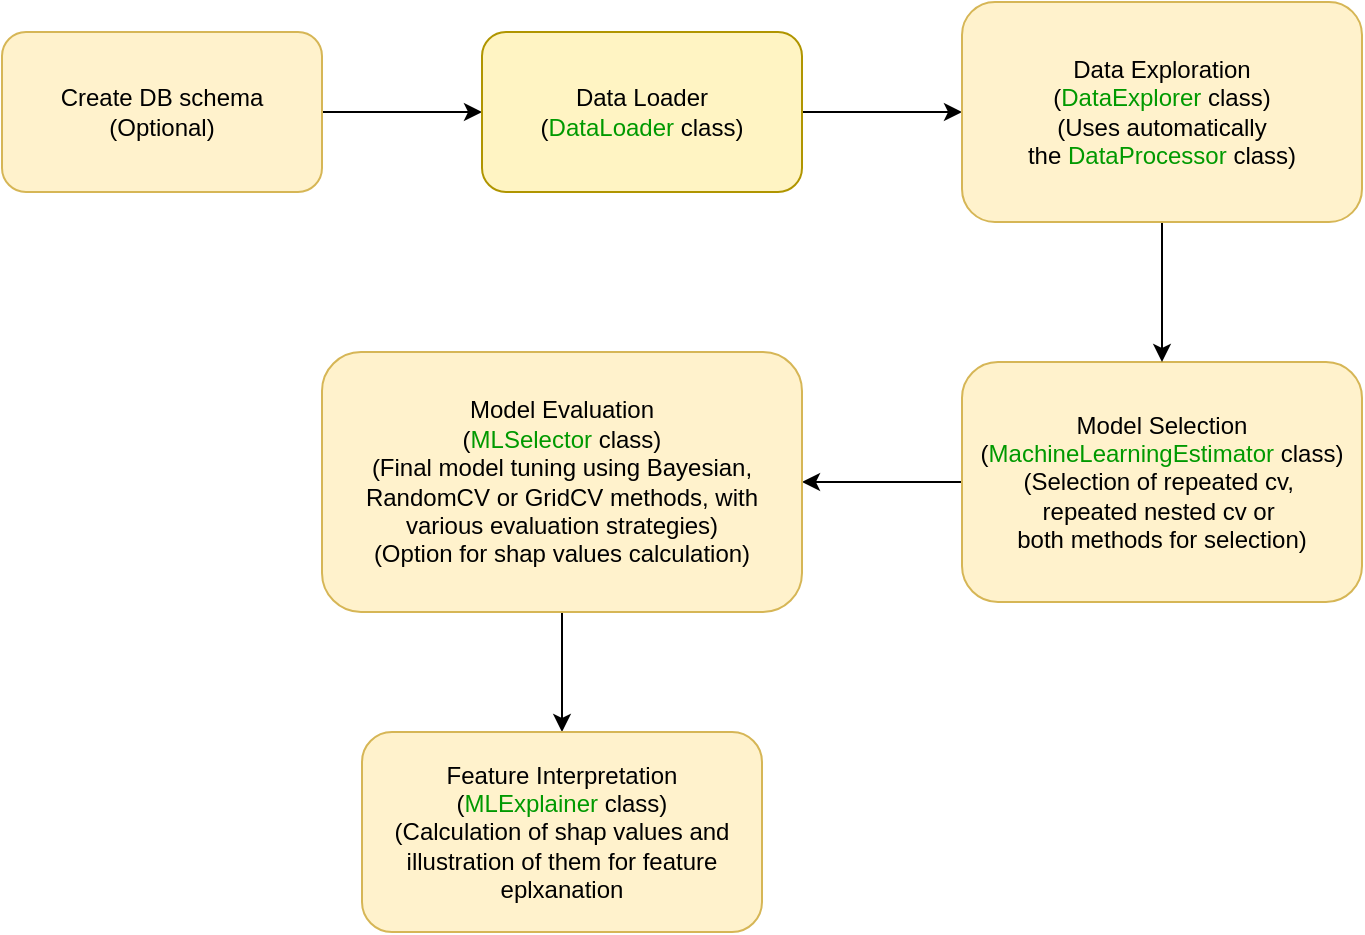 <mxfile version="27.0.5" pages="7">
  <diagram name="pipelineoverview" id="2ye3Z3s9fjyx3Lcxif75">
    <mxGraphModel dx="2066" dy="859" grid="1" gridSize="10" guides="1" tooltips="1" connect="1" arrows="1" fold="1" page="1" pageScale="1" pageWidth="827" pageHeight="1169" math="0" shadow="0">
      <root>
        <mxCell id="0" />
        <mxCell id="1" parent="0" />
        <mxCell id="xmWKrXh6wzeu0Xjz-pY_-7" value="" style="edgeStyle=orthogonalEdgeStyle;rounded=0;orthogonalLoop=1;jettySize=auto;html=1;strokeColor=light-dark(#000000,#000000);" parent="1" source="xmWKrXh6wzeu0Xjz-pY_-1" target="xmWKrXh6wzeu0Xjz-pY_-2" edge="1">
          <mxGeometry relative="1" as="geometry" />
        </mxCell>
        <mxCell id="xmWKrXh6wzeu0Xjz-pY_-1" value="Create DB schema&lt;div&gt;(Optional)&lt;/div&gt;" style="rounded=1;whiteSpace=wrap;html=1;fillColor=#fff2cc;strokeColor=#d6b656;" parent="1" vertex="1">
          <mxGeometry x="40" y="160" width="160" height="80" as="geometry" />
        </mxCell>
        <mxCell id="xmWKrXh6wzeu0Xjz-pY_-8" value="" style="edgeStyle=orthogonalEdgeStyle;rounded=0;orthogonalLoop=1;jettySize=auto;html=1;fillColor=#e3c800;strokeColor=#000000;" parent="1" source="xmWKrXh6wzeu0Xjz-pY_-2" target="xmWKrXh6wzeu0Xjz-pY_-5" edge="1">
          <mxGeometry relative="1" as="geometry" />
        </mxCell>
        <mxCell id="xmWKrXh6wzeu0Xjz-pY_-2" value="Data Loader&lt;div&gt;&lt;font face=&quot;Helvetica&quot;&gt;(&lt;span style=&quot;white-space: pre;&quot;&gt;&lt;font style=&quot;color: rgb(0, 153, 0);&quot;&gt;DataLoader&lt;/font&gt;&lt;/span&gt;&lt;span style=&quot;background-color: transparent; color: light-dark(rgb(0, 0, 0), rgb(255, 255, 255));&quot;&gt;&amp;nbsp;&lt;/span&gt;&lt;span style=&quot;background-color: transparent;&quot;&gt;&lt;font style=&quot;color: light-dark(rgb(0, 0, 0), rgb(0, 0, 0));&quot;&gt;class)&lt;/font&gt;&lt;/span&gt;&lt;/font&gt;&lt;br&gt;&lt;/div&gt;" style="rounded=1;whiteSpace=wrap;html=1;fillColor=#FFF4C3;fontColor=#000000;strokeColor=#B09500;" parent="1" vertex="1">
          <mxGeometry x="280" y="160" width="160" height="80" as="geometry" />
        </mxCell>
        <mxCell id="xmWKrXh6wzeu0Xjz-pY_-10" value="" style="edgeStyle=orthogonalEdgeStyle;rounded=0;orthogonalLoop=1;jettySize=auto;html=1;fillColor=#e3c800;strokeColor=#000000;" parent="1" source="xmWKrXh6wzeu0Xjz-pY_-3" target="xmWKrXh6wzeu0Xjz-pY_-4" edge="1">
          <mxGeometry relative="1" as="geometry" />
        </mxCell>
        <mxCell id="xmWKrXh6wzeu0Xjz-pY_-3" value="Model Selection&lt;div&gt;&lt;font face=&quot;Helvetica&quot;&gt;(&lt;span style=&quot;white-space: pre;&quot;&gt;&lt;font style=&quot;color: rgb(0, 153, 0);&quot;&gt;MachineLearningEstimator&lt;/font&gt;&lt;/span&gt;&lt;span style=&quot;color: rgb(78, 201, 176); white-space: pre;&quot;&gt; &lt;/span&gt;&lt;span style=&quot;white-space: pre;&quot;&gt;&lt;font style=&quot;color: rgb(0, 0, 0);&quot;&gt;class)&lt;/font&gt;&lt;/span&gt;&lt;/font&gt;&lt;/div&gt;&lt;div&gt;&lt;font face=&quot;Helvetica&quot;&gt;&lt;span style=&quot;white-space: pre; color: rgb(78, 201, 176);&quot;&gt;&lt;font style=&quot;color: rgb(0, 0, 0);&quot;&gt;(Selection of repeated cv, &lt;/font&gt;&lt;/span&gt;&lt;/font&gt;&lt;/div&gt;&lt;div&gt;&lt;font face=&quot;Helvetica&quot;&gt;&lt;span style=&quot;white-space: pre; color: rgb(78, 201, 176);&quot;&gt;&lt;font style=&quot;color: rgb(0, 0, 0);&quot;&gt;repeated nested cv or &lt;/font&gt;&lt;/span&gt;&lt;/font&gt;&lt;/div&gt;&lt;div&gt;&lt;font face=&quot;Helvetica&quot;&gt;&lt;span style=&quot;white-space: pre; color: rgb(78, 201, 176);&quot;&gt;&lt;font style=&quot;color: rgb(0, 0, 0);&quot;&gt;both methods for selection)&lt;/font&gt;&lt;/span&gt;&lt;/font&gt;&lt;/div&gt;" style="rounded=1;whiteSpace=wrap;html=1;fillColor=#fff2cc;strokeColor=#d6b656;" parent="1" vertex="1">
          <mxGeometry x="520" y="325" width="200" height="120" as="geometry" />
        </mxCell>
        <mxCell id="xmWKrXh6wzeu0Xjz-pY_-11" value="" style="edgeStyle=orthogonalEdgeStyle;rounded=0;orthogonalLoop=1;jettySize=auto;html=1;fillColor=#e3c800;strokeColor=#000000;" parent="1" source="xmWKrXh6wzeu0Xjz-pY_-4" target="xmWKrXh6wzeu0Xjz-pY_-6" edge="1">
          <mxGeometry relative="1" as="geometry" />
        </mxCell>
        <mxCell id="xmWKrXh6wzeu0Xjz-pY_-4" value="Model Evaluation&lt;div&gt;&lt;font face=&quot;Helvetica&quot;&gt;(&lt;span style=&quot;white-space: pre;&quot;&gt;&lt;font style=&quot;color: rgb(0, 153, 0);&quot;&gt;MLSelector&lt;/font&gt;&lt;/span&gt;&lt;span style=&quot;background-color: transparent; color: light-dark(rgb(0, 0, 0), rgb(255, 255, 255));&quot;&gt;&amp;nbsp;&lt;/span&gt;&lt;span style=&quot;background-color: transparent;&quot;&gt;&lt;font style=&quot;color: rgb(0, 0, 0);&quot;&gt;class)&lt;/font&gt;&lt;/span&gt;&lt;/font&gt;&lt;/div&gt;&lt;div&gt;&lt;font style=&quot;color: rgb(0, 0, 0);&quot; face=&quot;Helvetica&quot;&gt;&lt;span style=&quot;background-color: transparent;&quot;&gt;(Final model tuning using Bayesian, RandomCV or GridCV methods, with various evaluation strategies)&lt;/span&gt;&lt;/font&gt;&lt;/div&gt;&lt;div&gt;&lt;font style=&quot;color: rgb(0, 0, 0);&quot; face=&quot;Helvetica&quot;&gt;&lt;span style=&quot;background-color: transparent;&quot;&gt;(Option for shap values calculation)&lt;/span&gt;&lt;/font&gt;&lt;/div&gt;" style="rounded=1;whiteSpace=wrap;html=1;fillColor=#fff2cc;strokeColor=#d6b656;" parent="1" vertex="1">
          <mxGeometry x="200" y="320" width="240" height="130" as="geometry" />
        </mxCell>
        <mxCell id="xmWKrXh6wzeu0Xjz-pY_-9" value="" style="edgeStyle=orthogonalEdgeStyle;rounded=0;orthogonalLoop=1;jettySize=auto;html=1;fillColor=#e3c800;strokeColor=#000000;" parent="1" source="xmWKrXh6wzeu0Xjz-pY_-5" target="xmWKrXh6wzeu0Xjz-pY_-3" edge="1">
          <mxGeometry relative="1" as="geometry" />
        </mxCell>
        <mxCell id="xmWKrXh6wzeu0Xjz-pY_-5" value="Data Exploration&lt;div&gt;&lt;font face=&quot;Helvetica&quot;&gt;(&lt;span style=&quot;white-space: pre;&quot;&gt;&lt;font style=&quot;color: rgb(0, 153, 0);&quot;&gt;DataExplorer&lt;/font&gt;&lt;/span&gt;&lt;span style=&quot;color: rgb(78, 201, 176); white-space: pre;&quot;&gt; &lt;/span&gt;&lt;font&gt;&lt;span style=&quot;white-space: pre;&quot;&gt;&lt;font style=&quot;color: rgb(0, 0, 0);&quot;&gt;class&lt;/font&gt;&lt;/span&gt;&lt;span style=&quot;color: rgb(0, 0, 0); background-color: transparent;&quot;&gt;)&lt;/span&gt;&lt;/font&gt;&lt;/font&gt;&lt;font style=&quot;color: rgb(0, 0, 0);&quot;&gt;&lt;br&gt;&lt;/font&gt;&lt;/div&gt;&lt;div&gt;&lt;font face=&quot;Helvetica&quot;&gt;&lt;span style=&quot;background-color: transparent;&quot;&gt;&lt;font style=&quot;color: rgb(0, 0, 0);&quot;&gt;(Uses automatically &lt;/font&gt;&lt;/span&gt;&lt;span style=&quot;background-color: transparent;&quot;&gt;&lt;font style=&quot;color: light-dark(rgb(0, 0, 0), rgb(0, 0, 0));&quot;&gt;the&lt;/font&gt;&lt;/span&gt;&lt;span style=&quot;background-color: transparent; color: light-dark(rgb(0, 0, 0), rgb(255, 255, 255));&quot;&gt;&amp;nbsp;&lt;/span&gt;&lt;span style=&quot;white-space: pre;&quot;&gt;&lt;font style=&quot;color: rgb(0, 153, 0);&quot;&gt;DataProcessor&lt;/font&gt;&lt;/span&gt;&lt;span style=&quot;color: rgb(78, 201, 176); white-space: pre;&quot;&gt; &lt;/span&gt;&lt;font style=&quot;color: rgb(0, 0, 0);&quot;&gt;&lt;span style=&quot;white-space: pre;&quot;&gt;&lt;font&gt;class&lt;/font&gt;&lt;font&gt;)&lt;/font&gt;&lt;/span&gt;&lt;/font&gt;&lt;/font&gt;&lt;/div&gt;" style="rounded=1;whiteSpace=wrap;html=1;fillColor=#fff2cc;strokeColor=#d6b656;" parent="1" vertex="1">
          <mxGeometry x="520" y="145" width="200" height="110" as="geometry" />
        </mxCell>
        <mxCell id="xmWKrXh6wzeu0Xjz-pY_-6" value="Feature Interpretation&lt;div&gt;&lt;font face=&quot;Helvetica&quot;&gt;(&lt;span style=&quot;white-space: pre;&quot;&gt;&lt;font style=&quot;color: rgb(0, 153, 0);&quot;&gt;MLExplainer&lt;/font&gt;&lt;/span&gt;&lt;span style=&quot;background-color: transparent; color: light-dark(rgb(0, 0, 0), rgb(255, 255, 255));&quot;&gt;&amp;nbsp;&lt;/span&gt;&lt;span style=&quot;background-color: transparent;&quot;&gt;&lt;font style=&quot;color: light-dark(rgb(0, 0, 0), rgb(0, 0, 0));&quot;&gt;class)&lt;/font&gt;&lt;/span&gt;&lt;/font&gt;&lt;/div&gt;&lt;div&gt;(Calculation of shap values and illustration of them for feature eplxanation&lt;/div&gt;" style="rounded=1;whiteSpace=wrap;html=1;fillColor=#fff2cc;strokeColor=#d6b656;" parent="1" vertex="1">
          <mxGeometry x="220" y="510" width="200" height="100" as="geometry" />
        </mxCell>
      </root>
    </mxGraphModel>
  </diagram>
  <diagram id="lhijoT3Pm4Xbn9OVDJvV" name="preprocess">
    <mxGraphModel dx="1108" dy="777" grid="1" gridSize="10" guides="1" tooltips="1" connect="1" arrows="1" fold="1" page="1" pageScale="1" pageWidth="827" pageHeight="1169" math="0" shadow="0">
      <root>
        <mxCell id="0" />
        <mxCell id="1" parent="0" />
        <mxCell id="4v1R3LEyAtNxQNnI8KbI-10" value="" style="edgeStyle=orthogonalEdgeStyle;rounded=0;orthogonalLoop=1;jettySize=auto;html=1;fillColor=#e3c800;strokeColor=#000000;" parent="1" source="4v1R3LEyAtNxQNnI8KbI-1" target="4v1R3LEyAtNxQNnI8KbI-7" edge="1">
          <mxGeometry relative="1" as="geometry" />
        </mxCell>
        <mxCell id="4v1R3LEyAtNxQNnI8KbI-1" value="Selection of the features that are provided in the features name list (if they exists)&amp;nbsp;" style="rounded=1;whiteSpace=wrap;html=1;fillColor=#fff2cc;strokeColor=#d6b656;" parent="1" vertex="1">
          <mxGeometry x="40" y="120" width="160" height="80" as="geometry" />
        </mxCell>
        <mxCell id="4v1R3LEyAtNxQNnI8KbI-11" value="" style="edgeStyle=orthogonalEdgeStyle;rounded=0;orthogonalLoop=1;jettySize=auto;html=1;fillColor=#e3c800;strokeColor=#000000;" parent="1" source="4v1R3LEyAtNxQNnI8KbI-7" target="4v1R3LEyAtNxQNnI8KbI-8" edge="1">
          <mxGeometry relative="1" as="geometry" />
        </mxCell>
        <mxCell id="4v1R3LEyAtNxQNnI8KbI-7" value="Scaling&amp;nbsp;" style="rounded=1;whiteSpace=wrap;html=1;fillColor=#fff2cc;strokeColor=#d6b656;" parent="1" vertex="1">
          <mxGeometry x="240" y="120" width="160" height="80" as="geometry" />
        </mxCell>
        <mxCell id="4v1R3LEyAtNxQNnI8KbI-12" value="" style="edgeStyle=orthogonalEdgeStyle;rounded=0;orthogonalLoop=1;jettySize=auto;html=1;fillColor=#e3c800;strokeColor=#000000;" parent="1" source="4v1R3LEyAtNxQNnI8KbI-8" target="4v1R3LEyAtNxQNnI8KbI-9" edge="1">
          <mxGeometry relative="1" as="geometry" />
        </mxCell>
        <mxCell id="4v1R3LEyAtNxQNnI8KbI-8" value="Features selection using sfm or model independent methods if no features names are provided" style="rounded=1;whiteSpace=wrap;html=1;fillColor=#fff2cc;strokeColor=#d6b656;" parent="1" vertex="1">
          <mxGeometry x="440" y="120" width="160" height="80" as="geometry" />
        </mxCell>
        <mxCell id="4v1R3LEyAtNxQNnI8KbI-9" value="Class balancing" style="rounded=1;whiteSpace=wrap;html=1;fillColor=#fff2cc;strokeColor=#d6b656;" parent="1" vertex="1">
          <mxGeometry x="640" y="120" width="160" height="80" as="geometry" />
        </mxCell>
      </root>
    </mxGraphModel>
  </diagram>
  <diagram id="nV-U8zcgKbH9uwVyEG-I" name="rcv_accel">
    <mxGraphModel dx="2901" dy="843" grid="1" gridSize="10" guides="1" tooltips="1" connect="1" arrows="1" fold="1" page="1" pageScale="1" pageWidth="850" pageHeight="1100" math="0" shadow="0">
      <root>
        <mxCell id="0" />
        <mxCell id="1" parent="0" />
        <mxCell id="fWxlKRiPxtGDedp_9kW3-1" value="test" style="rounded=0;whiteSpace=wrap;html=1;fillColor=#fff2cc;strokeColor=#d6b656;" parent="1" vertex="1">
          <mxGeometry x="-320" y="80" width="120" height="40" as="geometry" />
        </mxCell>
        <mxCell id="fWxlKRiPxtGDedp_9kW3-3" value="train" style="rounded=0;whiteSpace=wrap;html=1;fillColor=#d5e8d4;strokeColor=#82b366;" parent="1" vertex="1">
          <mxGeometry x="-200" y="80" width="120" height="40" as="geometry" />
        </mxCell>
        <mxCell id="fWxlKRiPxtGDedp_9kW3-4" value="train" style="rounded=0;whiteSpace=wrap;html=1;fillColor=#d5e8d4;strokeColor=#82b366;" parent="1" vertex="1">
          <mxGeometry x="-80" y="80" width="120" height="40" as="geometry" />
        </mxCell>
        <mxCell id="fWxlKRiPxtGDedp_9kW3-5" value="train" style="rounded=0;whiteSpace=wrap;html=1;fillColor=#d5e8d4;strokeColor=#82b366;" parent="1" vertex="1">
          <mxGeometry x="40" y="80" width="120" height="40" as="geometry" />
        </mxCell>
        <mxCell id="fWxlKRiPxtGDedp_9kW3-6" value="train" style="rounded=0;whiteSpace=wrap;html=1;fillColor=#d5e8d4;strokeColor=#82b366;" parent="1" vertex="1">
          <mxGeometry x="160" y="80" width="120" height="40" as="geometry" />
        </mxCell>
        <mxCell id="fWxlKRiPxtGDedp_9kW3-7" value="train" style="rounded=0;whiteSpace=wrap;html=1;fillColor=#d5e8d4;strokeColor=#82b366;" parent="1" vertex="1">
          <mxGeometry x="-320" y="160" width="120" height="40" as="geometry" />
        </mxCell>
        <mxCell id="fWxlKRiPxtGDedp_9kW3-8" value="test" style="rounded=0;whiteSpace=wrap;html=1;fillColor=#fff2cc;strokeColor=#d6b656;" parent="1" vertex="1">
          <mxGeometry x="-200" y="160" width="120" height="40" as="geometry" />
        </mxCell>
        <mxCell id="fWxlKRiPxtGDedp_9kW3-9" value="train" style="rounded=0;whiteSpace=wrap;html=1;fillColor=#d5e8d4;strokeColor=#82b366;" parent="1" vertex="1">
          <mxGeometry x="-80" y="160" width="120" height="40" as="geometry" />
        </mxCell>
        <mxCell id="fWxlKRiPxtGDedp_9kW3-10" value="train" style="rounded=0;whiteSpace=wrap;html=1;fillColor=#d5e8d4;strokeColor=#82b366;" parent="1" vertex="1">
          <mxGeometry x="40" y="160" width="120" height="40" as="geometry" />
        </mxCell>
        <mxCell id="fWxlKRiPxtGDedp_9kW3-11" value="train" style="rounded=0;whiteSpace=wrap;html=1;fillColor=#d5e8d4;strokeColor=#82b366;" parent="1" vertex="1">
          <mxGeometry x="160" y="160" width="120" height="40" as="geometry" />
        </mxCell>
        <mxCell id="fWxlKRiPxtGDedp_9kW3-12" value="train" style="rounded=0;whiteSpace=wrap;html=1;fillColor=#d5e8d4;strokeColor=#82b366;" parent="1" vertex="1">
          <mxGeometry x="-320" y="400" width="120" height="40" as="geometry" />
        </mxCell>
        <mxCell id="fWxlKRiPxtGDedp_9kW3-13" value="train" style="rounded=0;whiteSpace=wrap;html=1;fillColor=#d5e8d4;strokeColor=#82b366;" parent="1" vertex="1">
          <mxGeometry x="-200" y="400" width="120" height="40" as="geometry" />
        </mxCell>
        <mxCell id="fWxlKRiPxtGDedp_9kW3-14" value="train" style="rounded=0;whiteSpace=wrap;html=1;fillColor=#d5e8d4;strokeColor=#82b366;" parent="1" vertex="1">
          <mxGeometry x="-80" y="400" width="120" height="40" as="geometry" />
        </mxCell>
        <mxCell id="fWxlKRiPxtGDedp_9kW3-15" value="train" style="rounded=0;whiteSpace=wrap;html=1;fillColor=#d5e8d4;strokeColor=#82b366;" parent="1" vertex="1">
          <mxGeometry x="40" y="400" width="120" height="40" as="geometry" />
        </mxCell>
        <mxCell id="fWxlKRiPxtGDedp_9kW3-16" value="test" style="rounded=0;whiteSpace=wrap;html=1;fillColor=#fff2cc;strokeColor=#d6b656;" parent="1" vertex="1">
          <mxGeometry x="160" y="400" width="120" height="40" as="geometry" />
        </mxCell>
        <mxCell id="fWxlKRiPxtGDedp_9kW3-17" value="train" style="rounded=0;whiteSpace=wrap;html=1;fillColor=#d5e8d4;strokeColor=#82b366;" parent="1" vertex="1">
          <mxGeometry x="-320" y="240" width="120" height="40" as="geometry" />
        </mxCell>
        <mxCell id="fWxlKRiPxtGDedp_9kW3-18" value="train" style="rounded=0;whiteSpace=wrap;html=1;fillColor=#d5e8d4;strokeColor=#82b366;" parent="1" vertex="1">
          <mxGeometry x="-200" y="240" width="120" height="40" as="geometry" />
        </mxCell>
        <mxCell id="fWxlKRiPxtGDedp_9kW3-19" value="test" style="rounded=0;whiteSpace=wrap;html=1;fillColor=#fff2cc;strokeColor=#d6b656;" parent="1" vertex="1">
          <mxGeometry x="-80" y="240" width="120" height="40" as="geometry" />
        </mxCell>
        <mxCell id="fWxlKRiPxtGDedp_9kW3-20" value="train" style="rounded=0;whiteSpace=wrap;html=1;fillColor=#d5e8d4;strokeColor=#82b366;" parent="1" vertex="1">
          <mxGeometry x="40" y="240" width="120" height="40" as="geometry" />
        </mxCell>
        <mxCell id="fWxlKRiPxtGDedp_9kW3-21" value="train" style="rounded=0;whiteSpace=wrap;html=1;fillColor=#d5e8d4;strokeColor=#82b366;" parent="1" vertex="1">
          <mxGeometry x="160" y="240" width="120" height="40" as="geometry" />
        </mxCell>
        <mxCell id="fWxlKRiPxtGDedp_9kW3-22" value="train" style="rounded=0;whiteSpace=wrap;html=1;fillColor=#d5e8d4;strokeColor=#82b366;" parent="1" vertex="1">
          <mxGeometry x="-320" y="320" width="120" height="40" as="geometry" />
        </mxCell>
        <mxCell id="fWxlKRiPxtGDedp_9kW3-23" value="train" style="rounded=0;whiteSpace=wrap;html=1;fillColor=#d5e8d4;strokeColor=#82b366;" parent="1" vertex="1">
          <mxGeometry x="-200" y="320" width="120" height="40" as="geometry" />
        </mxCell>
        <mxCell id="fWxlKRiPxtGDedp_9kW3-24" value="train" style="rounded=0;whiteSpace=wrap;html=1;fillColor=#d5e8d4;strokeColor=#82b366;" parent="1" vertex="1">
          <mxGeometry x="-80" y="320" width="120" height="40" as="geometry" />
        </mxCell>
        <mxCell id="fWxlKRiPxtGDedp_9kW3-25" value="test" style="rounded=0;whiteSpace=wrap;html=1;fillColor=#fff2cc;strokeColor=#d6b656;" parent="1" vertex="1">
          <mxGeometry x="40" y="320" width="120" height="40" as="geometry" />
        </mxCell>
        <mxCell id="fWxlKRiPxtGDedp_9kW3-26" value="train" style="rounded=0;whiteSpace=wrap;html=1;fillColor=#d5e8d4;strokeColor=#82b366;" parent="1" vertex="1">
          <mxGeometry x="160" y="320" width="120" height="40" as="geometry" />
        </mxCell>
        <mxCell id="fWxlKRiPxtGDedp_9kW3-28" value="" style="strokeWidth=2;html=1;shape=mxgraph.flowchart.annotation_2;align=left;labelPosition=right;pointerEvents=1;direction=south;rotation=90;" parent="1" vertex="1">
          <mxGeometry x="130" y="235" width="357.5" height="50" as="geometry" />
        </mxCell>
        <mxCell id="fWxlKRiPxtGDedp_9kW3-30" value="N Repetitions" style="swimlane;horizontal=0;whiteSpace=wrap;html=1;" parent="1" vertex="1">
          <mxGeometry x="-380" y="60" width="920" height="400" as="geometry" />
        </mxCell>
        <mxCell id="o7XEaDmXcsL1vAn3wGWh-1" value="5 evaluations of the estimator with default hyperparameters" style="rounded=1;whiteSpace=wrap;html=1;fillColor=none;" vertex="1" parent="fWxlKRiPxtGDedp_9kW3-30">
          <mxGeometry x="713" y="160" width="190" height="80" as="geometry" />
        </mxCell>
      </root>
    </mxGraphModel>
  </diagram>
  <diagram id="YLFoS-RuV9RLmHe_bfZb" name="nested_cv">
    <mxGraphModel dx="976" dy="664" grid="1" gridSize="10" guides="1" tooltips="1" connect="1" arrows="1" fold="1" page="1" pageScale="1" pageWidth="850" pageHeight="1100" math="0" shadow="0">
      <root>
        <mxCell id="0" />
        <mxCell id="1" parent="0" />
        <mxCell id="DxjQtZBm1ajqehoOGrMl-1" value="N Repetitions" style="swimlane;horizontal=0;whiteSpace=wrap;html=1;" parent="1" vertex="1">
          <mxGeometry x="40" y="40" width="1060" height="440" as="geometry" />
        </mxCell>
        <mxCell id="Q9B3klPr7L1i4dTxoZqc-3" value="&amp;nbsp; &amp;nbsp; &amp;nbsp; train&amp;nbsp; &amp;nbsp; &amp;nbsp; &amp;nbsp; &amp;nbsp; &amp;nbsp; &amp;nbsp; &amp;nbsp; &amp;nbsp; &amp;nbsp; &amp;nbsp; &amp;nbsp; &amp;nbsp; &amp;nbsp; &amp;nbsp;train" style="rounded=0;whiteSpace=wrap;html=1;fillColor=#d5e8d4;strokeColor=#82b366;align=left;" parent="DxjQtZBm1ajqehoOGrMl-1" vertex="1">
          <mxGeometry x="80" y="218" width="200" height="40" as="geometry" />
        </mxCell>
        <mxCell id="Q9B3klPr7L1i4dTxoZqc-11" value="&amp;nbsp; &amp;nbsp; &amp;nbsp; &amp;nbsp; &amp;nbsp; &amp;nbsp; &amp;nbsp; &amp;nbsp; &amp;nbsp; &amp;nbsp; train" style="rounded=0;whiteSpace=wrap;html=1;fillColor=#d5e8d4;strokeColor=#82b366;align=left;" parent="DxjQtZBm1ajqehoOGrMl-1" vertex="1">
          <mxGeometry x="81" y="360" width="200" height="40" as="geometry" />
        </mxCell>
        <mxCell id="Q9B3klPr7L1i4dTxoZqc-10" value="&amp;nbsp; &amp;nbsp; &amp;nbsp; &amp;nbsp; &amp;nbsp; &amp;nbsp; &amp;nbsp;train" style="rounded=0;whiteSpace=wrap;html=1;fillColor=#d5e8d4;strokeColor=#82b366;align=left;" parent="DxjQtZBm1ajqehoOGrMl-1" vertex="1">
          <mxGeometry x="81" y="290" width="200" height="40" as="geometry" />
        </mxCell>
        <mxCell id="Q9B3klPr7L1i4dTxoZqc-9" value="&amp;nbsp; &amp;nbsp; &amp;nbsp; &amp;nbsp; &amp;nbsp; &amp;nbsp; &amp;nbsp; &amp;nbsp; &amp;nbsp;train" style="rounded=0;whiteSpace=wrap;html=1;fillColor=#d5e8d4;strokeColor=#82b366;" parent="DxjQtZBm1ajqehoOGrMl-1" vertex="1">
          <mxGeometry x="79" y="149" width="200" height="40" as="geometry" />
        </mxCell>
        <mxCell id="Q9B3klPr7L1i4dTxoZqc-8" value="train" style="rounded=0;whiteSpace=wrap;html=1;fillColor=#d5e8d4;strokeColor=#82b366;" parent="DxjQtZBm1ajqehoOGrMl-1" vertex="1">
          <mxGeometry x="81" y="40" width="200" height="40" as="geometry" />
        </mxCell>
        <mxCell id="Q9B3klPr7L1i4dTxoZqc-12" value="test" style="rounded=0;whiteSpace=wrap;html=1;fillColor=#ffe6cc;strokeColor=#d79b00;" parent="DxjQtZBm1ajqehoOGrMl-1" vertex="1">
          <mxGeometry x="81" y="40" width="40" height="40" as="geometry" />
        </mxCell>
        <mxCell id="Q9B3klPr7L1i4dTxoZqc-16" value="test" style="rounded=0;whiteSpace=wrap;html=1;fillColor=#ffe6cc;strokeColor=#d79b00;" parent="DxjQtZBm1ajqehoOGrMl-1" vertex="1">
          <mxGeometry x="241" y="360" width="40" height="40" as="geometry" />
        </mxCell>
        <mxCell id="Q9B3klPr7L1i4dTxoZqc-15" value="test" style="rounded=0;whiteSpace=wrap;html=1;fillColor=#ffe6cc;strokeColor=#d79b00;" parent="DxjQtZBm1ajqehoOGrMl-1" vertex="1">
          <mxGeometry x="119" y="149" width="40" height="40" as="geometry" />
        </mxCell>
        <mxCell id="Q9B3klPr7L1i4dTxoZqc-14" value="test" style="rounded=0;whiteSpace=wrap;html=1;fillColor=#ffe6cc;strokeColor=#d79b00;" parent="DxjQtZBm1ajqehoOGrMl-1" vertex="1">
          <mxGeometry x="160" y="218" width="40" height="40" as="geometry" />
        </mxCell>
        <mxCell id="Q9B3klPr7L1i4dTxoZqc-13" value="test" style="rounded=0;whiteSpace=wrap;html=1;fillColor=#ffe6cc;strokeColor=#d79b00;" parent="DxjQtZBm1ajqehoOGrMl-1" vertex="1">
          <mxGeometry x="201" y="290" width="40" height="40" as="geometry" />
        </mxCell>
        <mxCell id="Q9B3klPr7L1i4dTxoZqc-18" value="" style="strokeWidth=2;html=1;shape=mxgraph.flowchart.annotation_1;align=left;pointerEvents=1;" parent="DxjQtZBm1ajqehoOGrMl-1" vertex="1">
          <mxGeometry x="441" y="10" width="20" height="240" as="geometry" />
        </mxCell>
        <mxCell id="Q9B3klPr7L1i4dTxoZqc-20" value="&lt;span style=&quot;color: rgb(0, 0, 0); font-family: Helvetica; font-size: 12px; font-style: normal; font-variant-ligatures: normal; font-variant-caps: normal; font-weight: 400; letter-spacing: normal; orphans: 2; text-align: center; text-indent: 0px; text-transform: none; widows: 2; word-spacing: 0px; -webkit-text-stroke-width: 0px; white-space: normal; text-decoration-thickness: initial; text-decoration-style: initial; text-decoration-color: initial; float: none; display: inline !important;&quot;&gt;train&lt;/span&gt;" style="rounded=0;whiteSpace=wrap;html=1;fillColor=#d5e8d4;strokeColor=#82b366;" parent="DxjQtZBm1ajqehoOGrMl-1" vertex="1">
          <mxGeometry x="471" y="10" width="160" height="30" as="geometry" />
        </mxCell>
        <mxCell id="Q9B3klPr7L1i4dTxoZqc-24" value="train" style="rounded=0;whiteSpace=wrap;html=1;fillColor=#d5e8d4;strokeColor=#82b366;" parent="DxjQtZBm1ajqehoOGrMl-1" vertex="1">
          <mxGeometry x="471" y="220" width="160" height="30" as="geometry" />
        </mxCell>
        <mxCell id="Q9B3klPr7L1i4dTxoZqc-23" value="&amp;nbsp; &amp;nbsp; &amp;nbsp; train" style="rounded=0;whiteSpace=wrap;html=1;fillColor=#d5e8d4;strokeColor=#82b366;align=left;" parent="DxjQtZBm1ajqehoOGrMl-1" vertex="1">
          <mxGeometry x="471" y="170" width="160" height="30" as="geometry" />
        </mxCell>
        <mxCell id="Q9B3klPr7L1i4dTxoZqc-22" value="&lt;span style=&quot;text-align: center;&quot;&gt;&amp;nbsp; &amp;nbsp; train&amp;nbsp; &amp;nbsp; &amp;nbsp; &amp;nbsp; &amp;nbsp; &amp;nbsp; &amp;nbsp; &amp;nbsp; &amp;nbsp; &amp;nbsp; &amp;nbsp;&lt;/span&gt;&lt;span style=&quot;text-align: center;&quot;&gt;train&lt;/span&gt;" style="rounded=0;whiteSpace=wrap;html=1;fillColor=#d5e8d4;strokeColor=#82b366;align=left;" parent="DxjQtZBm1ajqehoOGrMl-1" vertex="1">
          <mxGeometry x="471" y="115" width="160" height="30" as="geometry" />
        </mxCell>
        <mxCell id="Q9B3klPr7L1i4dTxoZqc-21" value="&amp;nbsp; &amp;nbsp; &amp;nbsp; train" style="rounded=0;whiteSpace=wrap;html=1;fillColor=#d5e8d4;strokeColor=#82b366;" parent="DxjQtZBm1ajqehoOGrMl-1" vertex="1">
          <mxGeometry x="471" y="60" width="160" height="30" as="geometry" />
        </mxCell>
        <mxCell id="Q9B3klPr7L1i4dTxoZqc-25" value="test" style="rounded=0;whiteSpace=wrap;html=1;fillColor=#ffe6cc;strokeColor=#d79b00;" parent="DxjQtZBm1ajqehoOGrMl-1" vertex="1">
          <mxGeometry x="471" y="10" width="30" height="30" as="geometry" />
        </mxCell>
        <mxCell id="Q9B3klPr7L1i4dTxoZqc-86" value="test" style="rounded=0;whiteSpace=wrap;html=1;fillColor=#ffe6cc;strokeColor=#d79b00;" parent="DxjQtZBm1ajqehoOGrMl-1" vertex="1">
          <mxGeometry x="601" y="220" width="30" height="30" as="geometry" />
        </mxCell>
        <mxCell id="Q9B3klPr7L1i4dTxoZqc-85" value="test" style="rounded=0;whiteSpace=wrap;html=1;fillColor=#ffe6cc;strokeColor=#d79b00;" parent="DxjQtZBm1ajqehoOGrMl-1" vertex="1">
          <mxGeometry x="561" y="170" width="30" height="30" as="geometry" />
        </mxCell>
        <mxCell id="Q9B3klPr7L1i4dTxoZqc-84" value="test" style="rounded=0;whiteSpace=wrap;html=1;fillColor=#ffe6cc;strokeColor=#d79b00;" parent="DxjQtZBm1ajqehoOGrMl-1" vertex="1">
          <mxGeometry x="531" y="115" width="30" height="30" as="geometry" />
        </mxCell>
        <mxCell id="Q9B3klPr7L1i4dTxoZqc-83" value="test" style="rounded=0;whiteSpace=wrap;html=1;fillColor=#ffe6cc;strokeColor=#d79b00;" parent="DxjQtZBm1ajqehoOGrMl-1" vertex="1">
          <mxGeometry x="501" y="60" width="30" height="30" as="geometry" />
        </mxCell>
        <mxCell id="Q9B3klPr7L1i4dTxoZqc-88" value="" style="strokeWidth=2;html=1;shape=mxgraph.flowchart.annotation_1;align=left;pointerEvents=1;direction=south;" parent="DxjQtZBm1ajqehoOGrMl-1" vertex="1">
          <mxGeometry x="121" y="25" width="160" height="15" as="geometry" />
        </mxCell>
        <mxCell id="Q9B3klPr7L1i4dTxoZqc-89" style="edgeStyle=orthogonalEdgeStyle;rounded=0;orthogonalLoop=1;jettySize=auto;html=1;entryX=-0.15;entryY=0.554;entryDx=0;entryDy=0;entryPerimeter=0;" parent="DxjQtZBm1ajqehoOGrMl-1" source="Q9B3klPr7L1i4dTxoZqc-88" target="Q9B3klPr7L1i4dTxoZqc-18" edge="1">
          <mxGeometry relative="1" as="geometry" />
        </mxCell>
        <mxCell id="Q9B3klPr7L1i4dTxoZqc-90" value="" style="strokeWidth=2;html=1;shape=mxgraph.flowchart.annotation_1;align=left;pointerEvents=1;" parent="DxjQtZBm1ajqehoOGrMl-1" vertex="1">
          <mxGeometry x="60" y="40" width="20" height="360" as="geometry" />
        </mxCell>
        <mxCell id="Q9B3klPr7L1i4dTxoZqc-91" value="OUTER CV" style="text;html=1;align=center;verticalAlign=middle;resizable=0;points=[];autosize=1;strokeColor=none;fillColor=none;rotation=-90;" parent="DxjQtZBm1ajqehoOGrMl-1" vertex="1">
          <mxGeometry y="205" width="90" height="30" as="geometry" />
        </mxCell>
        <mxCell id="Q9B3klPr7L1i4dTxoZqc-92" value="INNER CV" style="text;html=1;align=center;verticalAlign=middle;resizable=0;points=[];autosize=1;strokeColor=none;fillColor=none;rotation=-90;" parent="DxjQtZBm1ajqehoOGrMl-1" vertex="1">
          <mxGeometry x="376" y="90" width="80" height="30" as="geometry" />
        </mxCell>
        <mxCell id="Q9B3klPr7L1i4dTxoZqc-134" value="" style="edgeStyle=orthogonalEdgeStyle;rounded=0;orthogonalLoop=1;jettySize=auto;html=1;entryX=-0.008;entryY=0.202;entryDx=0;entryDy=0;entryPerimeter=0;" parent="DxjQtZBm1ajqehoOGrMl-1" source="Q9B3klPr7L1i4dTxoZqc-93" target="Q9B3klPr7L1i4dTxoZqc-133" edge="1">
          <mxGeometry relative="1" as="geometry" />
        </mxCell>
        <mxCell id="Q9B3klPr7L1i4dTxoZqc-93" value="" style="strokeWidth=2;html=1;shape=mxgraph.flowchart.annotation_1;align=left;pointerEvents=1;rotation=-180;" parent="DxjQtZBm1ajqehoOGrMl-1" vertex="1">
          <mxGeometry x="640" y="10" width="20" height="240" as="geometry" />
        </mxCell>
        <mxCell id="Q9B3klPr7L1i4dTxoZqc-130" value="Hyp Set" style="swimlane;fontStyle=0;childLayout=stackLayout;horizontal=1;startSize=30;horizontalStack=0;resizeParent=1;resizeParentMax=0;resizeLast=0;collapsible=1;marginBottom=0;whiteSpace=wrap;html=1;" parent="DxjQtZBm1ajqehoOGrMl-1" vertex="1">
          <mxGeometry x="720" y="10" width="80" height="240" as="geometry" />
        </mxCell>
        <mxCell id="Q9B3klPr7L1i4dTxoZqc-131" value="Set 1" style="text;strokeColor=none;fillColor=none;align=left;verticalAlign=middle;spacingLeft=4;spacingRight=4;overflow=hidden;points=[[0,0.5],[1,0.5]];portConstraint=eastwest;rotatable=0;whiteSpace=wrap;html=1;" parent="Q9B3klPr7L1i4dTxoZqc-130" vertex="1">
          <mxGeometry y="30" width="80" height="30" as="geometry" />
        </mxCell>
        <mxCell id="Q9B3klPr7L1i4dTxoZqc-132" value="Set 2" style="text;strokeColor=none;fillColor=none;align=left;verticalAlign=middle;spacingLeft=4;spacingRight=4;overflow=hidden;points=[[0,0.5],[1,0.5]];portConstraint=eastwest;rotatable=0;whiteSpace=wrap;html=1;" parent="Q9B3klPr7L1i4dTxoZqc-130" vertex="1">
          <mxGeometry y="60" width="80" height="30" as="geometry" />
        </mxCell>
        <mxCell id="Q9B3klPr7L1i4dTxoZqc-133" value=".&lt;div&gt;.&lt;/div&gt;&lt;div&gt;.&lt;/div&gt;&lt;div&gt;.&lt;/div&gt;&lt;div&gt;.&lt;/div&gt;&lt;div&gt;.&lt;/div&gt;&lt;div&gt;.&lt;/div&gt;&lt;div&gt;.&lt;/div&gt;&lt;div&gt;Set N&lt;/div&gt;" style="text;strokeColor=none;fillColor=none;align=left;verticalAlign=middle;spacingLeft=4;spacingRight=4;overflow=hidden;points=[[0,0.5],[1,0.5]];portConstraint=eastwest;rotatable=0;whiteSpace=wrap;html=1;" parent="Q9B3klPr7L1i4dTxoZqc-130" vertex="1">
          <mxGeometry y="90" width="80" height="150" as="geometry" />
        </mxCell>
        <mxCell id="Q9B3klPr7L1i4dTxoZqc-139" value="" style="edgeStyle=orthogonalEdgeStyle;rounded=0;orthogonalLoop=1;jettySize=auto;html=1;" parent="DxjQtZBm1ajqehoOGrMl-1" source="Q9B3klPr7L1i4dTxoZqc-136" target="Q9B3klPr7L1i4dTxoZqc-138" edge="1">
          <mxGeometry relative="1" as="geometry" />
        </mxCell>
        <mxCell id="Q9B3klPr7L1i4dTxoZqc-136" value="Hyperparameter set selection using the inner selection method maximizing inner scorer" style="rounded=1;whiteSpace=wrap;html=1;fillColor=none;" parent="DxjQtZBm1ajqehoOGrMl-1" vertex="1">
          <mxGeometry x="840" y="85" width="140" height="90" as="geometry" />
        </mxCell>
        <mxCell id="Q9B3klPr7L1i4dTxoZqc-137" style="edgeStyle=orthogonalEdgeStyle;rounded=0;orthogonalLoop=1;jettySize=auto;html=1;entryX=0;entryY=0.5;entryDx=0;entryDy=0;" parent="DxjQtZBm1ajqehoOGrMl-1" source="Q9B3klPr7L1i4dTxoZqc-133" target="Q9B3klPr7L1i4dTxoZqc-136" edge="1">
          <mxGeometry relative="1" as="geometry">
            <Array as="points">
              <mxPoint x="810" y="130" />
              <mxPoint x="810" y="130" />
            </Array>
          </mxGeometry>
        </mxCell>
        <mxCell id="Q9B3klPr7L1i4dTxoZqc-138" value="Evaluation with the test set, calculation of every extra metric" style="rounded=1;whiteSpace=wrap;html=1;fillColor=none;" parent="DxjQtZBm1ajqehoOGrMl-1" vertex="1">
          <mxGeometry x="840" y="270" width="140" height="55" as="geometry" />
        </mxCell>
        <mxCell id="Q9B3klPr7L1i4dTxoZqc-141" style="edgeStyle=orthogonalEdgeStyle;rounded=0;orthogonalLoop=1;jettySize=auto;html=1;entryX=0;entryY=0.75;entryDx=0;entryDy=0;" parent="DxjQtZBm1ajqehoOGrMl-1" edge="1">
          <mxGeometry relative="1" as="geometry">
            <mxPoint x="101" y="100" as="sourcePoint" />
            <mxPoint x="840" y="303.55" as="targetPoint" />
            <Array as="points">
              <mxPoint x="101" y="122.3" />
              <mxPoint x="340" y="122.3" />
              <mxPoint x="340" y="303.3" />
            </Array>
          </mxGeometry>
        </mxCell>
        <mxCell id="Q9B3klPr7L1i4dTxoZqc-140" value="" style="strokeWidth=2;html=1;shape=mxgraph.flowchart.annotation_1;align=left;pointerEvents=1;rotation=-90;" parent="DxjQtZBm1ajqehoOGrMl-1" vertex="1">
          <mxGeometry x="93.22" y="69.66" width="15.57" height="40.5" as="geometry" />
        </mxCell>
      </root>
    </mxGraphModel>
  </diagram>
  <diagram id="S185VeZsAi__1F405p-k" name="modelselection">
    <mxGraphModel dx="2066" dy="859" grid="1" gridSize="10" guides="1" tooltips="1" connect="1" arrows="1" fold="1" page="1" pageScale="1" pageWidth="827" pageHeight="1169" math="0" shadow="0">
      <root>
        <mxCell id="0" />
        <mxCell id="1" parent="0" />
        <mxCell id="GJt7CTORmLXoJJiuobL0-1" value="&lt;p&gt;&lt;span id=&quot;docs-internal-guid-3fb893ac-7fff-96f5-4cf9-a19eaa01e582&quot; style=&quot;background-color: transparent; font-weight: 700; font-variant-numeric: normal; font-variant-east-asian: normal; font-variant-alternates: normal; font-variant-position: normal; font-variant-emoji: normal; vertical-align: baseline; white-space-collapse: preserve;&quot;&gt;&lt;font style=&quot;font-size: 19px;&quot; face=&quot;Helvetica&quot;&gt;Class MLSelector&lt;/font&gt;&lt;/span&gt;&lt;/p&gt;" style="swimlane;fontStyle=0;childLayout=stackLayout;horizontal=1;startSize=30;horizontalStack=0;resizeParent=1;resizeParentMax=0;resizeLast=0;collapsible=1;marginBottom=0;whiteSpace=wrap;html=1;fillColor=#d5e8d4;strokeColor=#82b366;" vertex="1" parent="1">
          <mxGeometry x="80" y="10" width="170" height="340" as="geometry" />
        </mxCell>
        <mxCell id="GJt7CTORmLXoJJiuobL0-2" value="label&lt;div&gt;csv_dir&lt;/div&gt;&lt;div&gt;index_col=None&lt;/div&gt;&lt;div&gt;normalization=&#39;minmax&#39;&lt;/div&gt;&lt;div&gt;fs_method=&#39;mrmr&#39;&lt;/div&gt;&lt;div&gt;inner_fs=&#39;chi2&#39;&lt;/div&gt;&lt;div&gt;mv_method=&#39;median&#39;&lt;/div&gt;&lt;div&gt;class_balance_method=None&lt;/div&gt;&lt;div&gt;preprocess_mode=&#39;ms&#39;&lt;/div&gt;&lt;div&gt;database_name=None&lt;/div&gt;&lt;div&gt;inner_selection=&lt;/div&gt;&lt;div&gt;[&#39;validation_score&#39;,&lt;/div&gt;&lt;div&gt;&#39;one_sem&#39;, &#39;one_sem_grd&#39;,&lt;/div&gt;&lt;div&gt;gso_1&#39;,&#39;gso_2&#39;]&lt;/div&gt;&lt;div&gt;extra_metrics=&lt;/div&gt;&lt;div&gt;[&#39;roc_auc&#39;,&#39;recall&#39;,&#39;accuracy&#39;,&lt;/div&gt;&lt;div&gt;&#39;matthews_corrcoef&#39;,&#39;precision&#39;,&lt;/div&gt;&lt;div&gt;&#39;balanced_accuracy&#39;,&#39;f1&#39;,&lt;/div&gt;&lt;div&gt;&#39;average_precision&#39;,&lt;/div&gt;&lt;div&gt;&#39;specificity&#39;]&lt;/div&gt;" style="text;strokeColor=none;fillColor=none;align=left;verticalAlign=middle;spacingLeft=4;spacingRight=4;overflow=hidden;points=[[0,0.5],[1,0.5]];portConstraint=eastwest;rotatable=0;whiteSpace=wrap;html=1;" vertex="1" parent="GJt7CTORmLXoJJiuobL0-1">
          <mxGeometry y="30" width="170" height="310" as="geometry" />
        </mxCell>
        <mxCell id="ZgqQfU6kW0cvAt0doDRH-4" value="" style="edgeStyle=orthogonalEdgeStyle;rounded=0;orthogonalLoop=1;jettySize=auto;html=1;" edge="1" parent="1" source="GJt7CTORmLXoJJiuobL0-5" target="ZgqQfU6kW0cvAt0doDRH-2">
          <mxGeometry relative="1" as="geometry" />
        </mxCell>
        <mxCell id="GJt7CTORmLXoJJiuobL0-5" value="modelselection()" style="swimlane;whiteSpace=wrap;html=1;fillColor=#ffe6cc;strokeColor=#d79b00;" vertex="1" parent="1">
          <mxGeometry x="481" y="65" width="196" height="260" as="geometry" />
        </mxCell>
        <mxCell id="GJt7CTORmLXoJJiuobL0-7" value="model_selection_type=&#39;both&#39;&lt;div&gt;rounts=10&lt;/div&gt;&lt;div&gt;exclude=None&lt;/div&gt;&lt;div&gt;search_on=None&lt;/div&gt;&lt;div&gt;num_features=None&lt;/div&gt;&lt;div&gt;plot=&#39;box&#39;,&lt;/div&gt;&lt;div&gt;scoring=&#39;roc_auc&#39;&lt;/div&gt;&lt;div&gt;inner_scoring=&#39;matthews_corrcoef&#39;&lt;/div&gt;&lt;div&gt;splits=5&lt;/div&gt;&lt;div&gt;inner_splits=5&lt;/div&gt;&lt;div&gt;freq_feat=None&lt;/div&gt;&lt;div&gt;sfm=False&lt;/div&gt;&lt;div&gt;n_trials=100&lt;/div&gt;&lt;div&gt;parallel=&#39;thread_per_round&#39;&lt;/div&gt;&lt;div&gt;info_to_db=False&lt;/div&gt;&lt;div&gt;&lt;br&gt;&lt;/div&gt;" style="text;html=1;align=left;verticalAlign=middle;resizable=0;points=[];autosize=1;strokeColor=none;fillColor=none;" vertex="1" parent="GJt7CTORmLXoJJiuobL0-5">
          <mxGeometry x="6" y="30" width="210" height="240" as="geometry" />
        </mxCell>
        <mxCell id="GJt7CTORmLXoJJiuobL0-6" style="edgeStyle=orthogonalEdgeStyle;rounded=0;orthogonalLoop=1;jettySize=auto;html=1;exitX=1;exitY=0.5;exitDx=0;exitDy=0;entryX=0;entryY=0.5;entryDx=0;entryDy=0;" edge="1" parent="1" source="GJt7CTORmLXoJJiuobL0-2" target="GJt7CTORmLXoJJiuobL0-5">
          <mxGeometry relative="1" as="geometry" />
        </mxCell>
        <mxCell id="ZgqQfU6kW0cvAt0doDRH-33" style="edgeStyle=orthogonalEdgeStyle;rounded=0;orthogonalLoop=1;jettySize=auto;html=1;exitX=0.5;exitY=1;exitDx=0;exitDy=0;" edge="1" parent="1" source="ZgqQfU6kW0cvAt0doDRH-1">
          <mxGeometry relative="1" as="geometry">
            <mxPoint x="396" y="440" as="targetPoint" />
          </mxGeometry>
        </mxCell>
        <mxCell id="ZgqQfU6kW0cvAt0doDRH-1" value="Assigns the rounds to the threads of the selected Parallelisation method" style="rounded=1;whiteSpace=wrap;html=1;fillColor=#fff2cc;strokeColor=#d6b656;" vertex="1" parent="1">
          <mxGeometry x="321" y="360" width="150" height="60" as="geometry" />
        </mxCell>
        <mxCell id="ZgqQfU6kW0cvAt0doDRH-5" value="" style="edgeStyle=orthogonalEdgeStyle;rounded=0;orthogonalLoop=1;jettySize=auto;html=1;" edge="1" parent="1" source="ZgqQfU6kW0cvAt0doDRH-2" target="ZgqQfU6kW0cvAt0doDRH-1">
          <mxGeometry relative="1" as="geometry" />
        </mxCell>
        <mxCell id="ZgqQfU6kW0cvAt0doDRH-2" value="Input Validation" style="rounded=1;whiteSpace=wrap;html=1;fillColor=#fff2cc;strokeColor=#d6b656;" vertex="1" parent="1">
          <mxGeometry x="504" y="370" width="150" height="40" as="geometry" />
        </mxCell>
        <mxCell id="ZgqQfU6kW0cvAt0doDRH-84" style="edgeStyle=orthogonalEdgeStyle;rounded=0;orthogonalLoop=1;jettySize=auto;html=1;exitX=0.5;exitY=1;exitDx=0;exitDy=0;" edge="1" parent="1" source="ZgqQfU6kW0cvAt0doDRH-6" target="ZgqQfU6kW0cvAt0doDRH-85">
          <mxGeometry relative="1" as="geometry">
            <mxPoint x="440" y="1090" as="targetPoint" />
          </mxGeometry>
        </mxCell>
        <mxCell id="ZgqQfU6kW0cvAt0doDRH-6" value="For each round" style="swimlane;horizontal=0;whiteSpace=wrap;html=1;fillColor=#f5f5f5;fontColor=#333333;strokeColor=#666666;" vertex="1" parent="1">
          <mxGeometry x="40" y="440" width="800" height="610" as="geometry" />
        </mxCell>
        <mxCell id="ZgqQfU6kW0cvAt0doDRH-7" value="For each split" style="swimlane;horizontal=0;whiteSpace=wrap;html=1;fillColor=#f9f7ed;strokeColor=#36393d;" vertex="1" parent="ZgqQfU6kW0cvAt0doDRH-6">
          <mxGeometry x="40" y="90" width="740" height="510" as="geometry" />
        </mxCell>
        <mxCell id="ZgqQfU6kW0cvAt0doDRH-29" value="For each number of features" style="swimlane;horizontal=0;whiteSpace=wrap;html=1;fillColor=#F5FFE1;strokeColor=#000000;" vertex="1" parent="ZgqQfU6kW0cvAt0doDRH-7">
          <mxGeometry x="40" y="20" width="690" height="470" as="geometry" />
        </mxCell>
        <mxCell id="ZgqQfU6kW0cvAt0doDRH-42" value="" style="edgeStyle=orthogonalEdgeStyle;rounded=0;orthogonalLoop=1;jettySize=auto;html=1;" edge="1" parent="ZgqQfU6kW0cvAt0doDRH-29" source="ZgqQfU6kW0cvAt0doDRH-27" target="ZgqQfU6kW0cvAt0doDRH-41">
          <mxGeometry relative="1" as="geometry" />
        </mxCell>
        <mxCell id="ZgqQfU6kW0cvAt0doDRH-27" value="Preprocess of the train-test set" style="rounded=1;whiteSpace=wrap;html=1;fillColor=#fff2cc;strokeColor=#d6b656;" vertex="1" parent="ZgqQfU6kW0cvAt0doDRH-29">
          <mxGeometry x="320" y="20" width="240" height="40" as="geometry" />
        </mxCell>
        <mxCell id="ZgqQfU6kW0cvAt0doDRH-26" value="- Normalization of train set and transformation of train se to the test set.&lt;div&gt;- Feature selection with the feature selection method, type and number of features&lt;/div&gt;&lt;div style=&quot;&quot;&gt;- Apply class blaance to the train set&lt;/div&gt;" style="rounded=1;whiteSpace=wrap;html=1;fillColor=#dae8fc;align=left;strokeColor=#6c8ebf;" vertex="1" parent="ZgqQfU6kW0cvAt0doDRH-29">
          <mxGeometry x="40" y="20" width="190" height="150" as="geometry" />
        </mxCell>
        <mxCell id="ZgqQfU6kW0cvAt0doDRH-39" style="edgeStyle=orthogonalEdgeStyle;rounded=0;orthogonalLoop=1;jettySize=auto;html=1;entryX=1.005;entryY=0.573;entryDx=0;entryDy=0;entryPerimeter=0;" edge="1" parent="ZgqQfU6kW0cvAt0doDRH-29" source="ZgqQfU6kW0cvAt0doDRH-27" target="ZgqQfU6kW0cvAt0doDRH-26">
          <mxGeometry relative="1" as="geometry" />
        </mxCell>
        <mxCell id="ZgqQfU6kW0cvAt0doDRH-40" value="For each estimator" style="swimlane;horizontal=0;whiteSpace=wrap;html=1;fillColor=#e1d5e7;strokeColor=#000000;" vertex="1" parent="ZgqQfU6kW0cvAt0doDRH-29">
          <mxGeometry x="294" y="80" width="386" height="370" as="geometry" />
        </mxCell>
        <mxCell id="ZgqQfU6kW0cvAt0doDRH-45" style="edgeStyle=orthogonalEdgeStyle;rounded=0;orthogonalLoop=1;jettySize=auto;html=1;exitX=0;exitY=0.5;exitDx=0;exitDy=0;entryX=0.5;entryY=0;entryDx=0;entryDy=0;" edge="1" parent="ZgqQfU6kW0cvAt0doDRH-40" source="ZgqQfU6kW0cvAt0doDRH-41" target="ZgqQfU6kW0cvAt0doDRH-43">
          <mxGeometry relative="1" as="geometry">
            <mxPoint x="76" y="80" as="targetPoint" />
            <Array as="points">
              <mxPoint x="88" y="50" />
            </Array>
          </mxGeometry>
        </mxCell>
        <mxCell id="ZgqQfU6kW0cvAt0doDRH-82" style="edgeStyle=orthogonalEdgeStyle;rounded=0;orthogonalLoop=1;jettySize=auto;html=1;exitX=1;exitY=0.5;exitDx=0;exitDy=0;entryX=0.5;entryY=0;entryDx=0;entryDy=0;" edge="1" parent="ZgqQfU6kW0cvAt0doDRH-40" source="ZgqQfU6kW0cvAt0doDRH-41" target="ZgqQfU6kW0cvAt0doDRH-78">
          <mxGeometry relative="1" as="geometry" />
        </mxCell>
        <mxCell id="ZgqQfU6kW0cvAt0doDRH-41" value="Model selection type" style="rhombus;whiteSpace=wrap;html=1;fillColor=#fff2cc;strokeColor=#d6b656;" vertex="1" parent="ZgqQfU6kW0cvAt0doDRH-40">
          <mxGeometry x="94.5" y="20" width="197" height="60" as="geometry" />
        </mxCell>
        <mxCell id="ZgqQfU6kW0cvAt0doDRH-47" value="" style="edgeStyle=orthogonalEdgeStyle;rounded=0;orthogonalLoop=1;jettySize=auto;html=1;" edge="1" parent="ZgqQfU6kW0cvAt0doDRH-40" source="ZgqQfU6kW0cvAt0doDRH-43" target="ZgqQfU6kW0cvAt0doDRH-46">
          <mxGeometry relative="1" as="geometry" />
        </mxCell>
        <mxCell id="ZgqQfU6kW0cvAt0doDRH-43" value="Train the inner splits with optuna trials" style="rounded=1;whiteSpace=wrap;html=1;fillColor=#fff2cc;strokeColor=#d6b656;" vertex="1" parent="ZgqQfU6kW0cvAt0doDRH-40">
          <mxGeometry x="36" y="110" width="104" height="50" as="geometry" />
        </mxCell>
        <mxCell id="ZgqQfU6kW0cvAt0doDRH-75" style="edgeStyle=orthogonalEdgeStyle;rounded=0;orthogonalLoop=1;jettySize=auto;html=1;exitX=0.5;exitY=1;exitDx=0;exitDy=0;entryX=0;entryY=0.5;entryDx=0;entryDy=0;" edge="1" parent="ZgqQfU6kW0cvAt0doDRH-40" source="ZgqQfU6kW0cvAt0doDRH-46" target="ZgqQfU6kW0cvAt0doDRH-60">
          <mxGeometry relative="1" as="geometry" />
        </mxCell>
        <mxCell id="ZgqQfU6kW0cvAt0doDRH-46" value="Evaluation of different inner. selection trials" style="rounded=1;whiteSpace=wrap;html=1;fillColor=#fff2cc;strokeColor=#d6b656;" vertex="1" parent="ZgqQfU6kW0cvAt0doDRH-40">
          <mxGeometry x="36" y="210" width="104" height="50" as="geometry" />
        </mxCell>
        <mxCell id="ZgqQfU6kW0cvAt0doDRH-60" value="Evaluation of different inner. selection trials" style="rounded=1;whiteSpace=wrap;html=1;fillColor=#fff2cc;strokeColor=#d6b656;" vertex="1" parent="ZgqQfU6kW0cvAt0doDRH-40">
          <mxGeometry x="156" y="290" width="104" height="50" as="geometry" />
        </mxCell>
        <mxCell id="ZgqQfU6kW0cvAt0doDRH-76" value="Nested CV" style="text;html=1;align=center;verticalAlign=middle;whiteSpace=wrap;rounded=0;rotation=-90;" vertex="1" parent="ZgqQfU6kW0cvAt0doDRH-40">
          <mxGeometry x="36" y="50" width="60" height="30" as="geometry" />
        </mxCell>
        <mxCell id="ZgqQfU6kW0cvAt0doDRH-81" style="edgeStyle=orthogonalEdgeStyle;rounded=0;orthogonalLoop=1;jettySize=auto;html=1;entryX=1;entryY=0.5;entryDx=0;entryDy=0;" edge="1" parent="ZgqQfU6kW0cvAt0doDRH-40" source="ZgqQfU6kW0cvAt0doDRH-78" target="ZgqQfU6kW0cvAt0doDRH-60">
          <mxGeometry relative="1" as="geometry" />
        </mxCell>
        <mxCell id="ZgqQfU6kW0cvAt0doDRH-78" value="Fit and evaluate with the default hyperparameters" style="rounded=1;whiteSpace=wrap;html=1;fillColor=#fff2cc;strokeColor=#d6b656;" vertex="1" parent="ZgqQfU6kW0cvAt0doDRH-40">
          <mxGeometry x="260" y="160" width="104" height="50" as="geometry" />
        </mxCell>
        <mxCell id="ZgqQfU6kW0cvAt0doDRH-83" value="Default CV" style="text;html=1;align=center;verticalAlign=middle;whiteSpace=wrap;rounded=0;rotation=90;" vertex="1" parent="ZgqQfU6kW0cvAt0doDRH-40">
          <mxGeometry x="304" y="60" width="60" height="30" as="geometry" />
        </mxCell>
        <mxCell id="ZgqQfU6kW0cvAt0doDRH-73" value="&lt;b&gt;Inner Selection Methods:&lt;/b&gt;&lt;div&gt;- Validation score&lt;/div&gt;&lt;div&gt;- One sem&lt;/div&gt;&lt;div&gt;- One sem grd&lt;/div&gt;&lt;div&gt;- Gso 1&lt;/div&gt;&lt;div&gt;- Gso 2&lt;/div&gt;" style="rounded=1;whiteSpace=wrap;html=1;fillColor=#dae8fc;align=left;strokeColor=#6c8ebf;" vertex="1" parent="ZgqQfU6kW0cvAt0doDRH-29">
          <mxGeometry x="40" y="290" width="190" height="110" as="geometry" />
        </mxCell>
        <mxCell id="ZgqQfU6kW0cvAt0doDRH-74" style="edgeStyle=orthogonalEdgeStyle;rounded=0;orthogonalLoop=1;jettySize=auto;html=1;exitX=0.25;exitY=1;exitDx=0;exitDy=0;" edge="1" parent="ZgqQfU6kW0cvAt0doDRH-29" source="ZgqQfU6kW0cvAt0doDRH-46">
          <mxGeometry relative="1" as="geometry">
            <mxPoint x="230" y="360" as="targetPoint" />
            <Array as="points">
              <mxPoint x="356" y="360" />
              <mxPoint x="230" y="360" />
            </Array>
          </mxGeometry>
        </mxCell>
        <mxCell id="ZgqQfU6kW0cvAt0doDRH-30" value="" style="edgeStyle=orthogonalEdgeStyle;rounded=0;orthogonalLoop=1;jettySize=auto;html=1;" edge="1" parent="ZgqQfU6kW0cvAt0doDRH-6" source="ZgqQfU6kW0cvAt0doDRH-9" target="ZgqQfU6kW0cvAt0doDRH-11">
          <mxGeometry relative="1" as="geometry" />
        </mxCell>
        <mxCell id="ZgqQfU6kW0cvAt0doDRH-35" value="" style="edgeStyle=orthogonalEdgeStyle;rounded=0;orthogonalLoop=1;jettySize=auto;html=1;" edge="1" parent="ZgqQfU6kW0cvAt0doDRH-6" source="ZgqQfU6kW0cvAt0doDRH-9">
          <mxGeometry relative="1" as="geometry">
            <mxPoint x="440" y="90" as="targetPoint" />
          </mxGeometry>
        </mxCell>
        <mxCell id="ZgqQfU6kW0cvAt0doDRH-9" value="Train-Test split (outer)" style="rounded=1;whiteSpace=wrap;html=1;fillColor=#fff2cc;strokeColor=#d6b656;" vertex="1" parent="ZgqQfU6kW0cvAt0doDRH-6">
          <mxGeometry x="320" y="20" width="240" height="40" as="geometry" />
        </mxCell>
        <mxCell id="ZgqQfU6kW0cvAt0doDRH-11" value="Stractified split with different random seed for each round" style="rounded=1;whiteSpace=wrap;html=1;fillColor=#dae8fc;strokeColor=#6c8ebf;" vertex="1" parent="ZgqQfU6kW0cvAt0doDRH-6">
          <mxGeometry x="30" y="10" width="210" height="60" as="geometry" />
        </mxCell>
        <mxCell id="ZgqQfU6kW0cvAt0doDRH-37" value="" style="endArrow=classic;html=1;rounded=0;entryX=0.5;entryY=0;entryDx=0;entryDy=0;" edge="1" parent="ZgqQfU6kW0cvAt0doDRH-6" target="ZgqQfU6kW0cvAt0doDRH-27">
          <mxGeometry width="50" height="50" relative="1" as="geometry">
            <mxPoint x="520" y="110" as="sourcePoint" />
            <mxPoint x="570" y="60" as="targetPoint" />
          </mxGeometry>
        </mxCell>
        <mxCell id="ZgqQfU6kW0cvAt0doDRH-38" value="" style="endArrow=classic;html=1;rounded=0;entryX=0.5;entryY=0;entryDx=0;entryDy=0;" edge="1" parent="1" target="ZgqQfU6kW0cvAt0doDRH-9">
          <mxGeometry width="50" height="50" relative="1" as="geometry">
            <mxPoint x="481" y="440" as="sourcePoint" />
            <mxPoint x="531" y="390" as="targetPoint" />
          </mxGeometry>
        </mxCell>
        <mxCell id="ZgqQfU6kW0cvAt0doDRH-95" style="edgeStyle=orthogonalEdgeStyle;rounded=0;orthogonalLoop=1;jettySize=auto;html=1;exitX=0;exitY=1;exitDx=0;exitDy=0;entryX=0.5;entryY=0;entryDx=0;entryDy=0;" edge="1" parent="1" source="ZgqQfU6kW0cvAt0doDRH-85" target="ZgqQfU6kW0cvAt0doDRH-90">
          <mxGeometry relative="1" as="geometry" />
        </mxCell>
        <mxCell id="ZgqQfU6kW0cvAt0doDRH-96" style="edgeStyle=orthogonalEdgeStyle;rounded=0;orthogonalLoop=1;jettySize=auto;html=1;exitX=0.25;exitY=1;exitDx=0;exitDy=0;entryX=0.5;entryY=0;entryDx=0;entryDy=0;" edge="1" parent="1" source="ZgqQfU6kW0cvAt0doDRH-85" target="ZgqQfU6kW0cvAt0doDRH-92">
          <mxGeometry relative="1" as="geometry" />
        </mxCell>
        <mxCell id="ZgqQfU6kW0cvAt0doDRH-97" style="edgeStyle=orthogonalEdgeStyle;rounded=0;orthogonalLoop=1;jettySize=auto;html=1;exitX=0.75;exitY=1;exitDx=0;exitDy=0;entryX=0.5;entryY=0;entryDx=0;entryDy=0;" edge="1" parent="1" source="ZgqQfU6kW0cvAt0doDRH-85" target="ZgqQfU6kW0cvAt0doDRH-93">
          <mxGeometry relative="1" as="geometry" />
        </mxCell>
        <mxCell id="ZgqQfU6kW0cvAt0doDRH-98" style="edgeStyle=orthogonalEdgeStyle;rounded=0;orthogonalLoop=1;jettySize=auto;html=1;exitX=1;exitY=1;exitDx=0;exitDy=0;entryX=0.5;entryY=0;entryDx=0;entryDy=0;" edge="1" parent="1" source="ZgqQfU6kW0cvAt0doDRH-85" target="ZgqQfU6kW0cvAt0doDRH-94">
          <mxGeometry relative="1" as="geometry" />
        </mxCell>
        <mxCell id="ZgqQfU6kW0cvAt0doDRH-85" value="Creation of all the rounds results" style="rounded=1;whiteSpace=wrap;html=1;fillColor=#fff2cc;strokeColor=#d6b656;" vertex="1" parent="1">
          <mxGeometry x="310" y="1090" width="260" height="40" as="geometry" />
        </mxCell>
        <mxCell id="ZgqQfU6kW0cvAt0doDRH-90" value="Calculation and storage of the csv with the statistics of the resulted metrics scores" style="rounded=1;whiteSpace=wrap;html=1;fillColor=#fff2cc;strokeColor=#d6b656;" vertex="1" parent="1">
          <mxGeometry x="40" y="1180" width="160" height="100" as="geometry" />
        </mxCell>
        <mxCell id="ZgqQfU6kW0cvAt0doDRH-92" value="Storage of Box or Violin or None plot of the results of each model" style="rounded=1;whiteSpace=wrap;html=1;fillColor=#fff2cc;strokeColor=#d6b656;" vertex="1" parent="1">
          <mxGeometry x="240" y="1180" width="160" height="100" as="geometry" />
        </mxCell>
        <mxCell id="ZgqQfU6kW0cvAt0doDRH-93" value="Calculation of the most selected features (if num_features are provided) and creation of the histogram with their counts" style="rounded=1;whiteSpace=wrap;html=1;fillColor=#fff2cc;strokeColor=#d6b656;" vertex="1" parent="1">
          <mxGeometry x="440" y="1180" width="160" height="100" as="geometry" />
        </mxCell>
        <mxCell id="ZgqQfU6kW0cvAt0doDRH-94" value="Storage of the results in the dabase" style="rounded=1;whiteSpace=wrap;html=1;fillColor=#fff2cc;strokeColor=#d6b656;" vertex="1" parent="1">
          <mxGeometry x="640" y="1180" width="160" height="100" as="geometry" />
        </mxCell>
      </root>
    </mxGraphModel>
  </diagram>
  <diagram id="VzItsLUNXiHov4-MI6-g" name="modeltuning">
    <mxGraphModel dx="2066" dy="2028" grid="1" gridSize="10" guides="1" tooltips="1" connect="1" arrows="1" fold="1" page="1" pageScale="1" pageWidth="827" pageHeight="1169" math="0" shadow="0">
      <root>
        <mxCell id="0" />
        <mxCell id="1" parent="0" />
        <mxCell id="XIcsKJUOJZiZz74VHhqR-5" style="edgeStyle=orthogonalEdgeStyle;rounded=0;orthogonalLoop=1;jettySize=auto;html=1;exitX=1;exitY=0;exitDx=0;exitDy=0;entryX=0.5;entryY=0;entryDx=0;entryDy=0;" edge="1" parent="1" source="H3SEaFGGuI0Fxl3dyS1S-1" target="XIcsKJUOJZiZz74VHhqR-1">
          <mxGeometry relative="1" as="geometry">
            <Array as="points">
              <mxPoint x="702" y="-1120" />
            </Array>
          </mxGeometry>
        </mxCell>
        <mxCell id="H3SEaFGGuI0Fxl3dyS1S-1" value="&lt;b&gt;Class MachineLearningEstimator&lt;/b&gt;" style="swimlane;fontStyle=0;childLayout=stackLayout;horizontal=1;startSize=30;horizontalStack=0;resizeParent=1;resizeParentMax=0;resizeLast=0;collapsible=1;marginBottom=0;whiteSpace=wrap;html=1;fillColor=#d5e8d4;strokeColor=#82b366;" vertex="1" parent="1">
          <mxGeometry x="40" y="-1120" width="200" height="280" as="geometry" />
        </mxCell>
        <mxCell id="XIcsKJUOJZiZz74VHhqR-1" value="evaluation()" style="swimlane;whiteSpace=wrap;html=1;fillColor=#ffe6cc;strokeColor=#d79b00;" vertex="1" parent="1">
          <mxGeometry x="600" y="-1060" width="204" height="160" as="geometry" />
        </mxCell>
        <mxCell id="VRobTRvc85jhQU1niB4C-10" value="model_path&lt;div&gt;evaluation=&#39;cv_rounds&#39;&lt;/div&gt;&lt;div&gt;rounds=20&lt;/div&gt;&lt;div style=&quot;&quot;&gt;splits=5&lt;/div&gt;&lt;div&gt;info_to_db=False&lt;/div&gt;&lt;div&gt;calculate_shap=False&lt;/div&gt;&lt;div&gt;boxplot=True&lt;/div&gt;&lt;div&gt;features_name_list=None&lt;/div&gt;" style="text;html=1;align=left;verticalAlign=middle;resizable=0;points=[];autosize=1;strokeColor=none;fillColor=none;" vertex="1" parent="XIcsKJUOJZiZz74VHhqR-1">
          <mxGeometry x="10" y="30" width="160" height="130" as="geometry" />
        </mxCell>
        <mxCell id="XIcsKJUOJZiZz74VHhqR-2" value="tune_cv()" style="swimlane;whiteSpace=wrap;html=1;fillColor=#ffe6cc;strokeColor=#d79b00;" vertex="1" parent="1">
          <mxGeometry x="320" y="-990" width="210" height="170" as="geometry" />
        </mxCell>
        <mxCell id="XIcsKJUOJZiZz74VHhqR-6" value="estimator_name&lt;div&gt;search_type=&#39;bayesian_search&#39;&lt;/div&gt;&lt;div&gt;scoring=&#39;matthews_corrcoef&#39;&lt;/div&gt;&lt;div&gt;features_name_list=None&lt;/div&gt;&lt;div&gt;splits=5&lt;/div&gt;&lt;div&gt;n_trials=100&lt;/div&gt;&lt;div&gt;param_grid=None&lt;/div&gt;&lt;div&gt;inner_selection=&#39;validation_score&#39;&lt;/div&gt;&lt;div&gt;&lt;span style=&quot;background-color: transparent; color: light-dark(rgb(0, 0, 0), rgb(255, 255, 255));&quot;&gt;processors=-1&lt;/span&gt;&lt;/div&gt;" style="text;html=1;align=left;verticalAlign=middle;resizable=0;points=[];autosize=1;strokeColor=none;fillColor=none;" vertex="1" parent="XIcsKJUOJZiZz74VHhqR-2">
          <mxGeometry x="5" y="30" width="200" height="140" as="geometry" />
        </mxCell>
        <mxCell id="XIcsKJUOJZiZz74VHhqR-3" style="edgeStyle=orthogonalEdgeStyle;rounded=0;orthogonalLoop=1;jettySize=auto;html=1;exitX=1;exitY=0.244;exitDx=0;exitDy=0;exitPerimeter=0;" edge="1" parent="1" source="H3SEaFGGuI0Fxl3dyS1S-2">
          <mxGeometry relative="1" as="geometry">
            <mxPoint x="420" y="-990" as="targetPoint" />
            <Array as="points">
              <mxPoint x="240" y="-1030" />
              <mxPoint x="420" y="-1030" />
            </Array>
          </mxGeometry>
        </mxCell>
        <mxCell id="H3SEaFGGuI0Fxl3dyS1S-2" value="label&lt;div&gt;csv_dir&lt;/div&gt;&lt;div&gt;index_col=None&lt;/div&gt;&lt;div&gt;normalization=&#39;minmax&#39;&lt;/div&gt;&lt;div&gt;mv_method=&#39;median&#39;&lt;/div&gt;&lt;div&gt;fs_method=&#39;mrmr&#39;&lt;/div&gt;&lt;div&gt;inner_fs_method=&#39;chi2&#39;&lt;/div&gt;&lt;div&gt;class_balance_method=None&lt;/div&gt;&lt;div&gt;database_name=None&lt;/div&gt;&lt;div&gt;preprocess_mode=&#39;general&#39;&lt;/div&gt;&lt;div&gt;&lt;div&gt;extra_metrics=&lt;/div&gt;&lt;div&gt;[&#39;roc_auc&#39;,&#39;recall&#39;,&#39;accuracy&#39;,&lt;/div&gt;&lt;div&gt;&#39;matthews_corrcoef&#39;,&#39;precision&#39;,&lt;/div&gt;&lt;div&gt;&#39;balanced_accuracy&#39;,&#39;f1&#39;,&lt;/div&gt;&lt;div&gt;&#39;average_precision&#39;,&lt;/div&gt;&lt;div&gt;&#39;specificity&#39;]&lt;/div&gt;&lt;/div&gt;" style="text;strokeColor=none;fillColor=none;align=left;verticalAlign=middle;spacingLeft=4;spacingRight=4;overflow=hidden;points=[[0,0.5],[1,0.5]];portConstraint=eastwest;rotatable=0;whiteSpace=wrap;html=1;" vertex="1" parent="1">
          <mxGeometry x="40" y="-1090" width="200" height="250" as="geometry" />
        </mxCell>
        <mxCell id="VRobTRvc85jhQU1niB4C-1" style="edgeStyle=orthogonalEdgeStyle;rounded=0;orthogonalLoop=1;jettySize=auto;html=1;entryX=0.5;entryY=0;entryDx=0;entryDy=0;" edge="1" parent="1" source="XIcsKJUOJZiZz74VHhqR-7" target="XIcsKJUOJZiZz74VHhqR-8">
          <mxGeometry relative="1" as="geometry" />
        </mxCell>
        <mxCell id="XIcsKJUOJZiZz74VHhqR-7" value="Input Validation" style="rounded=1;whiteSpace=wrap;html=1;fillColor=#fff2cc;strokeColor=#d6b656;" vertex="1" parent="1">
          <mxGeometry x="348" y="-775" width="154" height="50" as="geometry" />
        </mxCell>
        <mxCell id="VRobTRvc85jhQU1niB4C-5" style="edgeStyle=orthogonalEdgeStyle;rounded=0;orthogonalLoop=1;jettySize=auto;html=1;entryX=0.5;entryY=1;entryDx=0;entryDy=0;" edge="1" parent="1" source="XIcsKJUOJZiZz74VHhqR-8" target="VRobTRvc85jhQU1niB4C-3">
          <mxGeometry relative="1" as="geometry" />
        </mxCell>
        <mxCell id="VRobTRvc85jhQU1niB4C-6" value="" style="edgeStyle=orthogonalEdgeStyle;rounded=0;orthogonalLoop=1;jettySize=auto;html=1;" edge="1" parent="1" source="XIcsKJUOJZiZz74VHhqR-8" target="VRobTRvc85jhQU1niB4C-4">
          <mxGeometry relative="1" as="geometry" />
        </mxCell>
        <mxCell id="XIcsKJUOJZiZz74VHhqR-8" value="Preprocess" style="rounded=1;whiteSpace=wrap;html=1;fillColor=#fff2cc;strokeColor=#d6b656;" vertex="1" parent="1">
          <mxGeometry x="170" y="-680" width="130" height="50" as="geometry" />
        </mxCell>
        <mxCell id="XIcsKJUOJZiZz74VHhqR-9" value="" style="edgeStyle=orthogonalEdgeStyle;rounded=0;orthogonalLoop=1;jettySize=auto;html=1;" edge="1" parent="1" source="XIcsKJUOJZiZz74VHhqR-6" target="XIcsKJUOJZiZz74VHhqR-7">
          <mxGeometry relative="1" as="geometry" />
        </mxCell>
        <mxCell id="VRobTRvc85jhQU1niB4C-2" value="Apply hyperparameter tuning with the specified &quot;search type&quot; method. It also applies the &quot;inner selection&quot; method for the bayesian search search type" style="rounded=1;whiteSpace=wrap;html=1;fillColor=#dae8fc;strokeColor=#6c8ebf;" vertex="1" parent="1">
          <mxGeometry x="40" y="-610" width="240" height="100" as="geometry" />
        </mxCell>
        <mxCell id="VRobTRvc85jhQU1niB4C-3" value="Scaling, filtering of features name list, class balancing.&amp;nbsp;&lt;br&gt;No feature selection is applied in this function." style="rounded=1;whiteSpace=wrap;html=1;fillColor=#dae8fc;strokeColor=#6c8ebf;" vertex="1" parent="1">
          <mxGeometry x="40" y="-800" width="120" height="120" as="geometry" />
        </mxCell>
        <mxCell id="VRobTRvc85jhQU1niB4C-7" style="edgeStyle=orthogonalEdgeStyle;rounded=0;orthogonalLoop=1;jettySize=auto;html=1;exitX=0.25;exitY=1;exitDx=0;exitDy=0;entryX=1;entryY=0.5;entryDx=0;entryDy=0;" edge="1" parent="1" source="VRobTRvc85jhQU1niB4C-4" target="VRobTRvc85jhQU1niB4C-2">
          <mxGeometry relative="1" as="geometry">
            <Array as="points">
              <mxPoint x="360" y="-630" />
              <mxPoint x="360" y="-560" />
            </Array>
          </mxGeometry>
        </mxCell>
        <mxCell id="VRobTRvc85jhQU1niB4C-9" value="" style="edgeStyle=orthogonalEdgeStyle;rounded=0;orthogonalLoop=1;jettySize=auto;html=1;" edge="1" parent="1" source="VRobTRvc85jhQU1niB4C-4" target="VRobTRvc85jhQU1niB4C-8">
          <mxGeometry relative="1" as="geometry" />
        </mxCell>
        <mxCell id="VRobTRvc85jhQU1niB4C-4" value="Hyperparameter tuning with a simple CV" style="rounded=1;whiteSpace=wrap;html=1;fillColor=#fff2cc;strokeColor=#d6b656;" vertex="1" parent="1">
          <mxGeometry x="342" y="-680" width="160" height="50" as="geometry" />
        </mxCell>
        <mxCell id="VRobTRvc85jhQU1niB4C-8" value="Store the model, the metadata and the parameters information" style="rounded=1;whiteSpace=wrap;html=1;fillColor=#fff2cc;strokeColor=#d6b656;" vertex="1" parent="1">
          <mxGeometry x="320" y="-540" width="145" height="50" as="geometry" />
        </mxCell>
        <mxCell id="VRobTRvc85jhQU1niB4C-11" value="Input Validation" style="rounded=1;whiteSpace=wrap;html=1;fillColor=#fff2cc;strokeColor=#d6b656;" vertex="1" parent="1">
          <mxGeometry x="625" y="-855" width="154" height="50" as="geometry" />
        </mxCell>
        <mxCell id="VRobTRvc85jhQU1niB4C-12" value="" style="edgeStyle=orthogonalEdgeStyle;rounded=0;orthogonalLoop=1;jettySize=auto;html=1;" edge="1" parent="1" target="VRobTRvc85jhQU1niB4C-11">
          <mxGeometry relative="1" as="geometry">
            <mxPoint x="702" y="-900" as="sourcePoint" />
          </mxGeometry>
        </mxCell>
        <mxCell id="VRobTRvc85jhQU1niB4C-16" style="edgeStyle=orthogonalEdgeStyle;rounded=0;orthogonalLoop=1;jettySize=auto;html=1;exitX=0.25;exitY=1;exitDx=0;exitDy=0;entryX=0.5;entryY=0;entryDx=0;entryDy=0;" edge="1" parent="1" source="VRobTRvc85jhQU1niB4C-13" target="VRobTRvc85jhQU1niB4C-14">
          <mxGeometry relative="1" as="geometry" />
        </mxCell>
        <mxCell id="VRobTRvc85jhQU1niB4C-17" style="edgeStyle=orthogonalEdgeStyle;rounded=0;orthogonalLoop=1;jettySize=auto;html=1;exitX=0.5;exitY=1;exitDx=0;exitDy=0;entryX=0.5;entryY=0;entryDx=0;entryDy=0;" edge="1" parent="1" source="VRobTRvc85jhQU1niB4C-13" target="VRobTRvc85jhQU1niB4C-15">
          <mxGeometry relative="1" as="geometry" />
        </mxCell>
        <mxCell id="VRobTRvc85jhQU1niB4C-13" value="Evaluation of the provided model using the evaluation method" style="rounded=1;whiteSpace=wrap;html=1;fillColor=#fff2cc;strokeColor=#d6b656;" vertex="1" parent="1">
          <mxGeometry x="617" y="-767.5" width="170" height="55" as="geometry" />
        </mxCell>
        <mxCell id="VRobTRvc85jhQU1niB4C-14" value="If the evaluation is &#39;cv_rounds&#39; the calculated shaps can be applied. else not" style="rounded=1;whiteSpace=wrap;html=1;fillColor=#dae8fc;strokeColor=#6c8ebf;" vertex="1" parent="1">
          <mxGeometry x="550" y="-680" width="130" height="90" as="geometry" />
        </mxCell>
        <mxCell id="VRobTRvc85jhQU1niB4C-21" style="edgeStyle=orthogonalEdgeStyle;rounded=0;orthogonalLoop=1;jettySize=auto;html=1;exitX=0.75;exitY=1;exitDx=0;exitDy=0;entryX=0.5;entryY=0;entryDx=0;entryDy=0;" edge="1" parent="1" source="VRobTRvc85jhQU1niB4C-15" target="VRobTRvc85jhQU1niB4C-18">
          <mxGeometry relative="1" as="geometry" />
        </mxCell>
        <mxCell id="VRobTRvc85jhQU1niB4C-22" style="edgeStyle=orthogonalEdgeStyle;rounded=0;orthogonalLoop=1;jettySize=auto;html=1;exitX=0.25;exitY=1;exitDx=0;exitDy=0;entryX=0.5;entryY=0;entryDx=0;entryDy=0;" edge="1" parent="1" source="VRobTRvc85jhQU1niB4C-15" target="VRobTRvc85jhQU1niB4C-19">
          <mxGeometry relative="1" as="geometry" />
        </mxCell>
        <mxCell id="VRobTRvc85jhQU1niB4C-23" style="edgeStyle=orthogonalEdgeStyle;rounded=0;orthogonalLoop=1;jettySize=auto;html=1;exitX=0;exitY=1;exitDx=0;exitDy=0;entryX=0.5;entryY=0;entryDx=0;entryDy=0;" edge="1" parent="1" source="VRobTRvc85jhQU1niB4C-15" target="VRobTRvc85jhQU1niB4C-20">
          <mxGeometry relative="1" as="geometry">
            <Array as="points">
              <mxPoint x="560" y="-520" />
              <mxPoint x="560" y="-470" />
              <mxPoint x="462" y="-470" />
            </Array>
          </mxGeometry>
        </mxCell>
        <mxCell id="VRobTRvc85jhQU1niB4C-15" value="Input Validation" style="rounded=1;whiteSpace=wrap;html=1;fillColor=#fff2cc;strokeColor=#d6b656;" vertex="1" parent="1">
          <mxGeometry x="625" y="-570" width="154" height="50" as="geometry" />
        </mxCell>
        <mxCell id="VRobTRvc85jhQU1niB4C-18" value="Boxplot of different metrics" style="rounded=1;whiteSpace=wrap;html=1;fillColor=#fff2cc;strokeColor=#d6b656;" vertex="1" parent="1">
          <mxGeometry x="697" y="-440" width="107" height="50" as="geometry" />
        </mxCell>
        <mxCell id="VRobTRvc85jhQU1niB4C-19" value="Add information to db" style="rounded=1;whiteSpace=wrap;html=1;fillColor=#fff2cc;strokeColor=#d6b656;" vertex="1" parent="1">
          <mxGeometry x="568.5" y="-440" width="93" height="50" as="geometry" />
        </mxCell>
        <mxCell id="VRobTRvc85jhQU1niB4C-20" value="Statistics of the extra metrics and export of the statistics csv" style="rounded=1;whiteSpace=wrap;html=1;fillColor=#fff2cc;strokeColor=#d6b656;" vertex="1" parent="1">
          <mxGeometry x="390" y="-440" width="144" height="50" as="geometry" />
        </mxCell>
      </root>
    </mxGraphModel>
  </diagram>
  <diagram id="GIb37vGcszaGE3By9C1S" name="shap">
    <mxGraphModel dx="2066" dy="859" grid="1" gridSize="10" guides="1" tooltips="1" connect="1" arrows="1" fold="1" page="1" pageScale="1" pageWidth="827" pageHeight="1169" math="0" shadow="0">
      <root>
        <mxCell id="0" />
        <mxCell id="1" parent="0" />
        <mxCell id="EwlXKMR-vyGa5OcDVZyA-1" value="Class MLExplainer" style="swimlane;fontStyle=0;childLayout=stackLayout;horizontal=1;startSize=30;horizontalStack=0;resizeParent=1;resizeParentMax=0;resizeLast=0;collapsible=1;marginBottom=0;whiteSpace=wrap;html=1;fillColor=#d5e8d4;strokeColor=#82b366;" vertex="1" parent="1">
          <mxGeometry x="10" y="20" width="180" height="280" as="geometry" />
        </mxCell>
        <mxCell id="EwlXKMR-vyGa5OcDVZyA-2" value="&lt;div style=&quot;line-height: 18px; white-space: pre;&quot;&gt;&lt;div style=&quot;&quot;&gt;&lt;font style=&quot;color: rgb(0, 0, 0);&quot;&gt;&lt;span&gt;label&lt;/span&gt;,&lt;/font&gt;&lt;/div&gt;&lt;div style=&quot;&quot;&gt;&lt;span&gt;&lt;font&gt;&lt;span&gt;&lt;font style=&quot;color: rgb(0, 0, 0);&quot;&gt;csv_dir&lt;/font&gt;&lt;/span&gt;,&lt;/font&gt;&lt;/span&gt;&lt;/div&gt;&lt;div style=&quot;&quot;&gt;&lt;span&gt;&lt;font&gt;&lt;font&gt;&lt;span&gt;&lt;font style=&quot;color: rgb(0, 0, 0);&quot;&gt;index_col&lt;/font&gt;&lt;/span&gt;&lt;span&gt;&lt;font style=&quot;color: rgb(0, 0, 0);&quot;&gt;=&lt;/font&gt;&lt;/span&gt;&lt;span&gt;&lt;font style=&quot;color: rgb(0, 0, 0);&quot;&gt;None&lt;/font&gt;&lt;/span&gt;&lt;/font&gt;,&lt;/font&gt;&lt;/span&gt;&lt;/div&gt;&lt;div style=&quot;&quot;&gt;&lt;span&gt;&lt;font&gt;&lt;span&gt;&lt;font style=&quot;color: rgb(0, 0, 0);&quot;&gt;normalization&lt;/font&gt;&lt;/span&gt;&lt;span&gt;&lt;font style=&quot;color: rgb(0, 0, 0);&quot;&gt;=&lt;/font&gt;&lt;/span&gt;&lt;span&gt;&lt;font style=&quot;color: rgb(0, 0, 0);&quot;&gt;&quot;minmax&quot;&lt;/font&gt;&lt;/span&gt;,&lt;/font&gt;&lt;/span&gt;&lt;/div&gt;&lt;div style=&quot;&quot;&gt;&lt;span&gt;&lt;font&gt;&lt;span&gt;&lt;font style=&quot;color: rgb(0, 0, 0);&quot;&gt;mv_method&lt;/font&gt;&lt;/span&gt;&lt;span&gt;&lt;font style=&quot;color: rgb(0, 0, 0);&quot;&gt;=&lt;/font&gt;&lt;/span&gt;&lt;span&gt;&lt;font style=&quot;color: rgb(0, 0, 0);&quot;&gt;&quot;median&quot;&lt;/font&gt;&lt;/span&gt;,&lt;/font&gt;&lt;/span&gt;&lt;/div&gt;&lt;div style=&quot;&quot;&gt;&lt;span&gt;&lt;font&gt;&lt;span&gt;&lt;font style=&quot;color: rgb(0, 0, 0);&quot;&gt;fs_method&lt;/font&gt;&lt;/span&gt;&lt;span&gt;&lt;font style=&quot;color: rgb(0, 0, 0);&quot;&gt;=&lt;/font&gt;&lt;/span&gt;&lt;span&gt;&lt;font style=&quot;color: rgb(0, 0, 0);&quot;&gt;&quot;mrmr&quot;&lt;/font&gt;&lt;/span&gt;,&lt;/font&gt;&lt;/span&gt;&lt;/div&gt;&lt;div style=&quot;&quot;&gt;&lt;span&gt;&lt;font&gt;&lt;span&gt;&lt;font style=&quot;color: rgb(0, 0, 0);&quot;&gt;inner_fs_method&lt;/font&gt;&lt;/span&gt;&lt;span&gt;&lt;font style=&quot;color: rgb(0, 0, 0);&quot;&gt;=&lt;/font&gt;&lt;/span&gt;&lt;span&gt;&lt;font style=&quot;color: rgb(0, 0, 0);&quot;&gt;&quot;chi2&quot;&lt;/font&gt;&lt;/span&gt;,&lt;/font&gt;&lt;/span&gt;&lt;/div&gt;&lt;div style=&quot;&quot;&gt;&lt;span&gt;&lt;font&gt;&lt;span&gt;&lt;font style=&quot;color: rgb(0, 0, 0);&quot;&gt;class_balance_method&lt;/font&gt;&lt;/span&gt;&lt;span&gt;&lt;font style=&quot;color: rgb(0, 0, 0);&quot;&gt;=&lt;/font&gt;&lt;/span&gt;&lt;span&gt;&lt;font style=&quot;color: rgb(0, 0, 0);&quot;&gt;None&lt;/font&gt;&lt;/span&gt;,&lt;/font&gt;&lt;/span&gt;&lt;/div&gt;&lt;div style=&quot;&quot;&gt;&lt;span&gt;&lt;font&gt;&lt;span&gt;&lt;font style=&quot;color: rgb(0, 0, 0);&quot;&gt;database_name&lt;/font&gt;&lt;/span&gt;&lt;span&gt;&lt;font style=&quot;color: rgb(0, 0, 0);&quot;&gt;=&lt;/font&gt;&lt;/span&gt;&lt;span&gt;&lt;font style=&quot;color: rgb(0, 0, 0);&quot;&gt;None&lt;/font&gt;&lt;/span&gt;,&lt;/font&gt;&lt;/span&gt;&lt;/div&gt;&lt;div style=&quot;&quot;&gt;&lt;span&gt;&lt;font&gt;&lt;span&gt;&lt;font style=&quot;color: rgb(0, 0, 0);&quot;&gt;preprocess_mode&lt;/font&gt;&lt;/span&gt;&lt;span&gt;&lt;font style=&quot;color: rgb(0, 0, 0);&quot;&gt;=&lt;/font&gt;&lt;/span&gt;&lt;span&gt;&lt;font style=&quot;color: rgb(0, 0, 0);&quot;&gt;&quot;general&quot;&lt;/font&gt;&lt;/span&gt;,&lt;/font&gt;&lt;/span&gt;&lt;/div&gt;&lt;div style=&quot;&quot;&gt;&lt;span&gt;&lt;font&gt;&lt;span&gt;&lt;font style=&quot;color: rgb(0, 0, 0);&quot;&gt;best_model&lt;/font&gt;&lt;/span&gt;&lt;span&gt;&lt;font style=&quot;color: rgb(0, 0, 0);&quot;&gt;=&lt;/font&gt;&lt;/span&gt;&lt;span&gt;&lt;font style=&quot;color: rgb(0, 0, 0);&quot;&gt;None&lt;/font&gt;&lt;/span&gt;,&lt;/font&gt;&lt;/span&gt;&lt;/div&gt;&lt;div style=&quot;&quot;&gt;&lt;span&gt;&lt;font&gt;&lt;span&gt;&lt;font style=&quot;color: rgb(0, 0, 0);&quot;&gt;estimator_name&lt;/font&gt;&lt;/span&gt;&lt;span&gt;&lt;font style=&quot;color: rgb(0, 0, 0);&quot;&gt;=&lt;/font&gt;&lt;/span&gt;&lt;span&gt;&lt;font style=&quot;color: rgb(0, 0, 0);&quot;&gt;None&lt;/font&gt;&lt;/span&gt;,&lt;/font&gt;&lt;/span&gt;&lt;/div&gt;&lt;div style=&quot;&quot;&gt;&lt;font&gt;&lt;span&gt;&lt;font style=&quot;color: rgb(0, 0, 0);&quot;&gt;shap_values&lt;/font&gt;&lt;/span&gt;&lt;span&gt;&lt;font style=&quot;color: rgb(0, 0, 0);&quot;&gt;=&lt;/font&gt;&lt;/span&gt;&lt;span&gt;&lt;font style=&quot;color: rgb(0, 0, 0);&quot;&gt;None&lt;/font&gt;&lt;/span&gt;&lt;/font&gt;&lt;/div&gt;&lt;/div&gt;" style="text;strokeColor=none;fillColor=none;align=left;verticalAlign=middle;spacingLeft=4;spacingRight=4;overflow=hidden;points=[[0,0.5],[1,0.5]];portConstraint=eastwest;rotatable=0;whiteSpace=wrap;html=1;" vertex="1" parent="EwlXKMR-vyGa5OcDVZyA-1">
          <mxGeometry y="30" width="180" height="250" as="geometry" />
        </mxCell>
        <mxCell id="EwlXKMR-vyGa5OcDVZyA-18" value="" style="edgeStyle=orthogonalEdgeStyle;rounded=0;orthogonalLoop=1;jettySize=auto;html=1;" edge="1" parent="1" source="EwlXKMR-vyGa5OcDVZyA-6" target="EwlXKMR-vyGa5OcDVZyA-13">
          <mxGeometry relative="1" as="geometry" />
        </mxCell>
        <mxCell id="EwlXKMR-vyGa5OcDVZyA-6" value="plot_shap_pca()" style="swimlane;whiteSpace=wrap;html=1;fillColor=#ffe6cc;strokeColor=#d79b00;" vertex="1" parent="1">
          <mxGeometry x="630" y="20" width="170" height="60" as="geometry" />
        </mxCell>
        <mxCell id="EwlXKMR-vyGa5OcDVZyA-12" value="label=1" style="text;html=1;align=left;verticalAlign=middle;resizable=0;points=[];autosize=1;strokeColor=none;fillColor=none;" vertex="1" parent="EwlXKMR-vyGa5OcDVZyA-6">
          <mxGeometry x="10" y="30" width="60" height="30" as="geometry" />
        </mxCell>
        <mxCell id="EwlXKMR-vyGa5OcDVZyA-7" value="plot_shap_values()" style="swimlane;whiteSpace=wrap;html=1;fillColor=#ffe6cc;strokeColor=#d79b00;" vertex="1" parent="1">
          <mxGeometry x="426" y="20" width="170" height="100" as="geometry" />
        </mxCell>
        <mxCell id="EwlXKMR-vyGa5OcDVZyA-11" value="max_display=10&lt;div&gt;features_name_list=None&lt;/div&gt;&lt;div&gt;plot_type=&#39;summary&#39;&lt;/div&gt;&lt;div&gt;label=1&lt;/div&gt;" style="text;html=1;align=left;verticalAlign=middle;resizable=0;points=[];autosize=1;strokeColor=none;fillColor=none;" vertex="1" parent="EwlXKMR-vyGa5OcDVZyA-7">
          <mxGeometry x="10" y="30" width="160" height="70" as="geometry" />
        </mxCell>
        <mxCell id="EwlXKMR-vyGa5OcDVZyA-16" value="" style="edgeStyle=orthogonalEdgeStyle;rounded=0;orthogonalLoop=1;jettySize=auto;html=1;" edge="1" parent="1" source="EwlXKMR-vyGa5OcDVZyA-8" target="EwlXKMR-vyGa5OcDVZyA-14">
          <mxGeometry relative="1" as="geometry" />
        </mxCell>
        <mxCell id="EwlXKMR-vyGa5OcDVZyA-8" value="calculate_shap_values()" style="swimlane;whiteSpace=wrap;html=1;fillColor=#ffe6cc;strokeColor=#d79b00;" vertex="1" parent="1">
          <mxGeometry x="220" y="20" width="180" height="60" as="geometry" />
        </mxCell>
        <mxCell id="EwlXKMR-vyGa5OcDVZyA-10" value="explainer=&#39;general&#39;" style="text;html=1;align=left;verticalAlign=middle;resizable=0;points=[];autosize=1;strokeColor=none;fillColor=none;" vertex="1" parent="EwlXKMR-vyGa5OcDVZyA-8">
          <mxGeometry x="10" y="30" width="120" height="30" as="geometry" />
        </mxCell>
        <mxCell id="EwlXKMR-vyGa5OcDVZyA-13" value="PCA plot of the shap values" style="rounded=1;whiteSpace=wrap;html=1;fillColor=#fff2cc;strokeColor=#d6b656;" vertex="1" parent="1">
          <mxGeometry x="647.5" y="120" width="135" height="60" as="geometry" />
        </mxCell>
        <mxCell id="EwlXKMR-vyGa5OcDVZyA-14" value="Calculate the shap values given the explainer type" style="rounded=1;whiteSpace=wrap;html=1;fillColor=#fff2cc;strokeColor=#d6b656;" vertex="1" parent="1">
          <mxGeometry x="237.5" y="120" width="145" height="60" as="geometry" />
        </mxCell>
        <mxCell id="EwlXKMR-vyGa5OcDVZyA-15" value="plot of the max_displayed features using the plot type attribute" style="rounded=1;whiteSpace=wrap;html=1;fillColor=#fff2cc;strokeColor=#d6b656;" vertex="1" parent="1">
          <mxGeometry x="441" y="170" width="150" height="60" as="geometry" />
        </mxCell>
        <mxCell id="EwlXKMR-vyGa5OcDVZyA-17" value="" style="edgeStyle=orthogonalEdgeStyle;rounded=0;orthogonalLoop=1;jettySize=auto;html=1;" edge="1" parent="1" source="EwlXKMR-vyGa5OcDVZyA-11" target="EwlXKMR-vyGa5OcDVZyA-15">
          <mxGeometry relative="1" as="geometry" />
        </mxCell>
      </root>
    </mxGraphModel>
  </diagram>
</mxfile>
